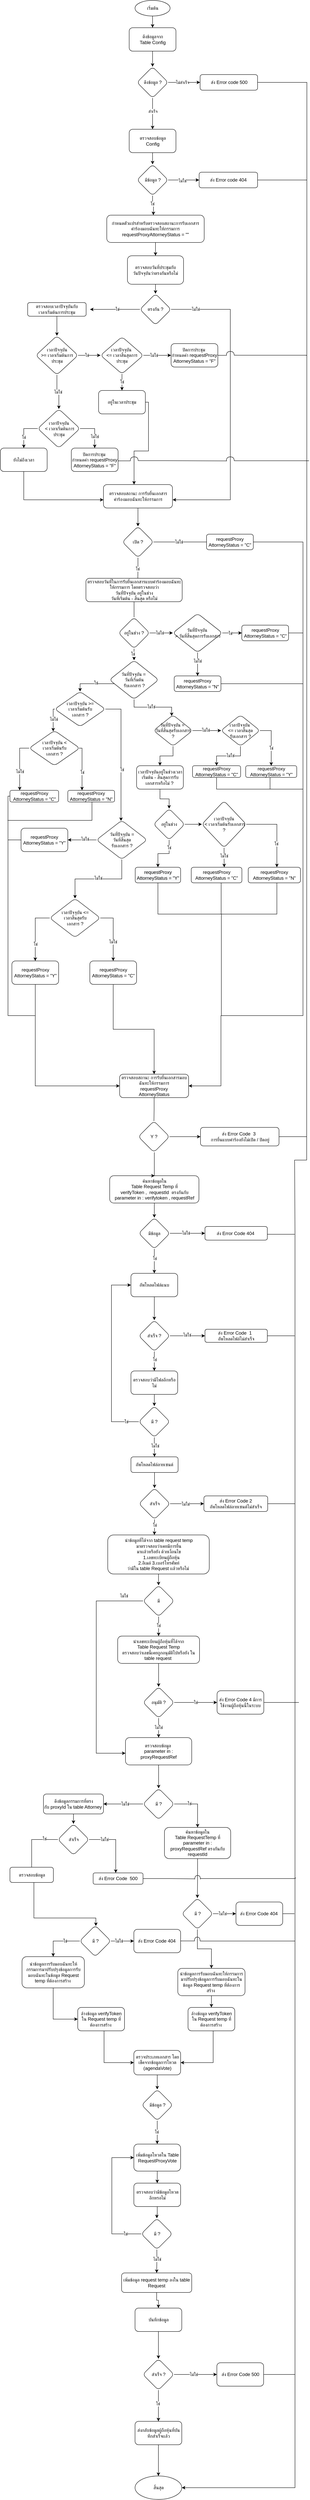 <mxfile version="20.3.7" type="github" pages="2">
  <diagram id="W21dhTbmkytk5lZT4MXD" name="หน้า-1">
    <mxGraphModel dx="337" dy="1841" grid="1" gridSize="10" guides="1" tooltips="1" connect="1" arrows="1" fold="1" page="1" pageScale="1" pageWidth="827" pageHeight="1169" math="0" shadow="0">
      <root>
        <mxCell id="0" />
        <mxCell id="1" parent="0" />
        <mxCell id="NjEQZNnnTkiGfQqc1ZRg-701" value="" style="group" vertex="1" connectable="0" parent="1">
          <mxGeometry x="845" y="-1150" width="792" height="6400" as="geometry" />
        </mxCell>
        <mxCell id="NjEQZNnnTkiGfQqc1ZRg-84" style="edgeStyle=orthogonalEdgeStyle;rounded=0;orthogonalLoop=1;jettySize=auto;html=1;entryX=1;entryY=0.5;entryDx=0;entryDy=0;" edge="1" parent="NjEQZNnnTkiGfQqc1ZRg-701" target="NjEQZNnnTkiGfQqc1ZRg-83">
          <mxGeometry relative="1" as="geometry">
            <mxPoint x="467" y="5729" as="targetPoint" />
            <mxPoint x="756" y="3160" as="sourcePoint" />
            <Array as="points">
              <mxPoint x="756" y="6370" />
            </Array>
          </mxGeometry>
        </mxCell>
        <mxCell id="NjEQZNnnTkiGfQqc1ZRg-228" value="" style="endArrow=none;html=1;rounded=0;" edge="1" parent="NjEQZNnnTkiGfQqc1ZRg-701">
          <mxGeometry width="50" height="50" relative="1" as="geometry">
            <mxPoint x="756" y="3160" as="sourcePoint" />
            <mxPoint x="786" y="2970" as="targetPoint" />
            <Array as="points">
              <mxPoint x="755" y="2970" />
            </Array>
          </mxGeometry>
        </mxCell>
        <mxCell id="NjEQZNnnTkiGfQqc1ZRg-232" style="edgeStyle=orthogonalEdgeStyle;rounded=0;orthogonalLoop=1;jettySize=auto;html=1;endArrow=none;endFill=0;" edge="1" parent="NjEQZNnnTkiGfQqc1ZRg-701" source="NjEQZNnnTkiGfQqc1ZRg-233">
          <mxGeometry relative="1" as="geometry">
            <mxPoint x="786" y="2910" as="targetPoint" />
          </mxGeometry>
        </mxCell>
        <mxCell id="NjEQZNnnTkiGfQqc1ZRg-25" value="นำข้อมูลที่ได้จาก table request temp&lt;br&gt;มาตรวจสอบว่าเคยมีการยื่น&lt;br&gt;มาเเล้วหรือยัง ด้วยเงื่อนไข&lt;br&gt;&amp;nbsp; &amp;nbsp; &amp;nbsp;1.เลขทะเบียนผู้ถือหุ้น&amp;nbsp;&lt;span style=&quot;&quot;&gt;	&lt;/span&gt;&lt;br&gt;2.อีเมล์ 3.เบอร์โทรศัพท์&lt;br&gt;ว่ามีใน table Request เเล้วหรือไม่&amp;nbsp;" style="whiteSpace=wrap;html=1;rounded=1;" vertex="1" parent="NjEQZNnnTkiGfQqc1ZRg-701">
          <mxGeometry x="275.5" y="3930" width="260.5" height="100" as="geometry" />
        </mxCell>
        <mxCell id="NjEQZNnnTkiGfQqc1ZRg-27" value="มี" style="rhombus;whiteSpace=wrap;html=1;rounded=1;" vertex="1" parent="NjEQZNnnTkiGfQqc1ZRg-701">
          <mxGeometry x="366" y="4059" width="80" height="80" as="geometry" />
        </mxCell>
        <mxCell id="NjEQZNnnTkiGfQqc1ZRg-28" value="" style="edgeStyle=orthogonalEdgeStyle;rounded=0;orthogonalLoop=1;jettySize=auto;html=1;" edge="1" parent="NjEQZNnnTkiGfQqc1ZRg-701" source="NjEQZNnnTkiGfQqc1ZRg-25" target="NjEQZNnnTkiGfQqc1ZRg-27">
          <mxGeometry relative="1" as="geometry" />
        </mxCell>
        <mxCell id="NjEQZNnnTkiGfQqc1ZRg-29" value="นำเลขทะเบียนผู้ถือหุ้นที่ได้จาก&lt;br&gt;Table Request Temp&lt;br&gt;ตรวจสอบว่าเลขนี้เคยถูกอนุมัติไปหรือยัง ใน table request&amp;nbsp;" style="whiteSpace=wrap;html=1;rounded=1;" vertex="1" parent="NjEQZNnnTkiGfQqc1ZRg-701">
          <mxGeometry x="301" y="4189" width="210" height="70" as="geometry" />
        </mxCell>
        <mxCell id="NjEQZNnnTkiGfQqc1ZRg-30" value="" style="edgeStyle=orthogonalEdgeStyle;rounded=0;orthogonalLoop=1;jettySize=auto;html=1;" edge="1" parent="NjEQZNnnTkiGfQqc1ZRg-701" source="NjEQZNnnTkiGfQqc1ZRg-27" target="NjEQZNnnTkiGfQqc1ZRg-29">
          <mxGeometry relative="1" as="geometry" />
        </mxCell>
        <mxCell id="NjEQZNnnTkiGfQqc1ZRg-31" value="ใช่" style="edgeLabel;html=1;align=center;verticalAlign=middle;resizable=0;points=[];" vertex="1" connectable="0" parent="NjEQZNnnTkiGfQqc1ZRg-30">
          <mxGeometry x="-0.092" relative="1" as="geometry">
            <mxPoint as="offset" />
          </mxGeometry>
        </mxCell>
        <mxCell id="NjEQZNnnTkiGfQqc1ZRg-32" value="อนุมัติ ?" style="rhombus;whiteSpace=wrap;html=1;rounded=1;" vertex="1" parent="NjEQZNnnTkiGfQqc1ZRg-701">
          <mxGeometry x="366" y="4319" width="80" height="80" as="geometry" />
        </mxCell>
        <mxCell id="NjEQZNnnTkiGfQqc1ZRg-33" value="" style="edgeStyle=orthogonalEdgeStyle;rounded=0;orthogonalLoop=1;jettySize=auto;html=1;" edge="1" parent="NjEQZNnnTkiGfQqc1ZRg-701" source="NjEQZNnnTkiGfQqc1ZRg-29" target="NjEQZNnnTkiGfQqc1ZRg-32">
          <mxGeometry relative="1" as="geometry" />
        </mxCell>
        <mxCell id="NjEQZNnnTkiGfQqc1ZRg-34" style="edgeStyle=orthogonalEdgeStyle;rounded=0;orthogonalLoop=1;jettySize=auto;html=1;endArrow=none;endFill=0;" edge="1" parent="NjEQZNnnTkiGfQqc1ZRg-701" source="NjEQZNnnTkiGfQqc1ZRg-35">
          <mxGeometry relative="1" as="geometry">
            <mxPoint x="766" y="4359" as="targetPoint" />
          </mxGeometry>
        </mxCell>
        <mxCell id="NjEQZNnnTkiGfQqc1ZRg-35" value="ส่ง Error Code 4 มีการใช้งานผู้ถือหุ้นนี้ในระบบ" style="whiteSpace=wrap;html=1;rounded=1;" vertex="1" parent="NjEQZNnnTkiGfQqc1ZRg-701">
          <mxGeometry x="556" y="4329" width="120" height="60" as="geometry" />
        </mxCell>
        <mxCell id="NjEQZNnnTkiGfQqc1ZRg-36" value="ใช่" style="edgeStyle=orthogonalEdgeStyle;rounded=0;orthogonalLoop=1;jettySize=auto;html=1;" edge="1" parent="NjEQZNnnTkiGfQqc1ZRg-701" source="NjEQZNnnTkiGfQqc1ZRg-32" target="NjEQZNnnTkiGfQqc1ZRg-35">
          <mxGeometry relative="1" as="geometry" />
        </mxCell>
        <mxCell id="NjEQZNnnTkiGfQqc1ZRg-37" value="ตรวจสอบข้อมูล&amp;nbsp;&lt;br&gt;parameter in : proxyRequestRef" style="whiteSpace=wrap;html=1;rounded=1;" vertex="1" parent="NjEQZNnnTkiGfQqc1ZRg-701">
          <mxGeometry x="321" y="4449" width="170" height="70" as="geometry" />
        </mxCell>
        <mxCell id="NjEQZNnnTkiGfQqc1ZRg-38" value="" style="edgeStyle=orthogonalEdgeStyle;rounded=0;orthogonalLoop=1;jettySize=auto;html=1;" edge="1" parent="NjEQZNnnTkiGfQqc1ZRg-701" source="NjEQZNnnTkiGfQqc1ZRg-27" target="NjEQZNnnTkiGfQqc1ZRg-37">
          <mxGeometry relative="1" as="geometry">
            <Array as="points">
              <mxPoint x="246" y="4099" />
              <mxPoint x="246" y="4489" />
            </Array>
          </mxGeometry>
        </mxCell>
        <mxCell id="NjEQZNnnTkiGfQqc1ZRg-39" value="ไม่ใช่" style="edgeLabel;html=1;align=center;verticalAlign=middle;resizable=0;points=[];" vertex="1" connectable="0" parent="NjEQZNnnTkiGfQqc1ZRg-38">
          <mxGeometry x="-0.025" y="-2" relative="1" as="geometry">
            <mxPoint x="73" y="-178" as="offset" />
          </mxGeometry>
        </mxCell>
        <mxCell id="NjEQZNnnTkiGfQqc1ZRg-40" value="" style="edgeStyle=orthogonalEdgeStyle;rounded=0;orthogonalLoop=1;jettySize=auto;html=1;" edge="1" parent="NjEQZNnnTkiGfQqc1ZRg-701" source="NjEQZNnnTkiGfQqc1ZRg-32" target="NjEQZNnnTkiGfQqc1ZRg-37">
          <mxGeometry relative="1" as="geometry" />
        </mxCell>
        <mxCell id="NjEQZNnnTkiGfQqc1ZRg-41" value="ไม่ใช่" style="edgeLabel;html=1;align=center;verticalAlign=middle;resizable=0;points=[];" vertex="1" connectable="0" parent="NjEQZNnnTkiGfQqc1ZRg-40">
          <mxGeometry x="-0.01" relative="1" as="geometry">
            <mxPoint y="-1" as="offset" />
          </mxGeometry>
        </mxCell>
        <mxCell id="NjEQZNnnTkiGfQqc1ZRg-42" value="มี ?" style="rhombus;whiteSpace=wrap;html=1;rounded=1;" vertex="1" parent="NjEQZNnnTkiGfQqc1ZRg-701">
          <mxGeometry x="366" y="4579" width="80" height="80" as="geometry" />
        </mxCell>
        <mxCell id="NjEQZNnnTkiGfQqc1ZRg-43" value="" style="edgeStyle=orthogonalEdgeStyle;rounded=0;orthogonalLoop=1;jettySize=auto;html=1;" edge="1" parent="NjEQZNnnTkiGfQqc1ZRg-701" source="NjEQZNnnTkiGfQqc1ZRg-37" target="NjEQZNnnTkiGfQqc1ZRg-42">
          <mxGeometry relative="1" as="geometry" />
        </mxCell>
        <mxCell id="NjEQZNnnTkiGfQqc1ZRg-44" value="ดึงข้อมูลกรรมการที่ตรงกับ&amp;nbsp;&lt;span style=&quot;text-align: left;&quot;&gt;proxyId ใน table Attorney&amp;nbsp;&lt;/span&gt;" style="whiteSpace=wrap;html=1;rounded=1;" vertex="1" parent="NjEQZNnnTkiGfQqc1ZRg-701">
          <mxGeometry x="110.5" y="4593.5" width="154" height="51" as="geometry" />
        </mxCell>
        <mxCell id="NjEQZNnnTkiGfQqc1ZRg-45" value="" style="edgeStyle=orthogonalEdgeStyle;rounded=0;orthogonalLoop=1;jettySize=auto;html=1;" edge="1" parent="NjEQZNnnTkiGfQqc1ZRg-701" source="NjEQZNnnTkiGfQqc1ZRg-42" target="NjEQZNnnTkiGfQqc1ZRg-44">
          <mxGeometry relative="1" as="geometry" />
        </mxCell>
        <mxCell id="NjEQZNnnTkiGfQqc1ZRg-46" value="ไม่ใช่" style="edgeLabel;html=1;align=center;verticalAlign=middle;resizable=0;points=[];" vertex="1" connectable="0" parent="NjEQZNnnTkiGfQqc1ZRg-45">
          <mxGeometry x="-0.122" y="1" relative="1" as="geometry">
            <mxPoint x="-2" y="-1" as="offset" />
          </mxGeometry>
        </mxCell>
        <mxCell id="NjEQZNnnTkiGfQqc1ZRg-52" value="ค้นหาข้อมูลใน &lt;br&gt;Table RequestTemp ที่ &lt;br&gt;parameter in : proxyRequestRef ตรงกันกับ requestId" style="whiteSpace=wrap;html=1;rounded=1;" vertex="1" parent="NjEQZNnnTkiGfQqc1ZRg-701">
          <mxGeometry x="421" y="4679" width="170" height="80" as="geometry" />
        </mxCell>
        <mxCell id="NjEQZNnnTkiGfQqc1ZRg-53" value="" style="edgeStyle=orthogonalEdgeStyle;rounded=0;orthogonalLoop=1;jettySize=auto;html=1;" edge="1" parent="NjEQZNnnTkiGfQqc1ZRg-701" source="NjEQZNnnTkiGfQqc1ZRg-42" target="NjEQZNnnTkiGfQqc1ZRg-52">
          <mxGeometry relative="1" as="geometry">
            <Array as="points">
              <mxPoint x="506" y="4619" />
            </Array>
          </mxGeometry>
        </mxCell>
        <mxCell id="NjEQZNnnTkiGfQqc1ZRg-54" value="ใช่" style="edgeLabel;html=1;align=center;verticalAlign=middle;resizable=0;points=[];" vertex="1" connectable="0" parent="NjEQZNnnTkiGfQqc1ZRg-53">
          <mxGeometry x="-0.356" y="-4" relative="1" as="geometry">
            <mxPoint y="-5" as="offset" />
          </mxGeometry>
        </mxCell>
        <mxCell id="NjEQZNnnTkiGfQqc1ZRg-56" value="" style="edgeStyle=orthogonalEdgeStyle;rounded=0;orthogonalLoop=1;jettySize=auto;html=1;" edge="1" parent="NjEQZNnnTkiGfQqc1ZRg-701" source="NjEQZNnnTkiGfQqc1ZRg-52" target="NjEQZNnnTkiGfQqc1ZRg-55">
          <mxGeometry relative="1" as="geometry" />
        </mxCell>
        <mxCell id="NjEQZNnnTkiGfQqc1ZRg-243" style="edgeStyle=orthogonalEdgeStyle;rounded=0;orthogonalLoop=1;jettySize=auto;html=1;" edge="1" parent="NjEQZNnnTkiGfQqc1ZRg-701" source="NjEQZNnnTkiGfQqc1ZRg-238" target="NjEQZNnnTkiGfQqc1ZRg-25">
          <mxGeometry relative="1" as="geometry">
            <Array as="points">
              <mxPoint x="395" y="3920" />
              <mxPoint x="395" y="3920" />
            </Array>
          </mxGeometry>
        </mxCell>
        <mxCell id="NjEQZNnnTkiGfQqc1ZRg-704" value="ใช่" style="edgeLabel;html=1;align=center;verticalAlign=middle;resizable=0;points=[];" vertex="1" connectable="0" parent="NjEQZNnnTkiGfQqc1ZRg-243">
          <mxGeometry x="-0.264" relative="1" as="geometry">
            <mxPoint as="offset" />
          </mxGeometry>
        </mxCell>
        <mxCell id="NjEQZNnnTkiGfQqc1ZRg-2" value="ค้นหาข้อมูลใน &lt;br&gt;Table Request Temp ที่ &lt;br&gt;verifyToken ,&amp;nbsp; requestId&amp;nbsp; ตรงกันกับ parameter in : verifytoken , requestRef" style="rounded=1;whiteSpace=wrap;html=1;" vertex="1" parent="NjEQZNnnTkiGfQqc1ZRg-701">
          <mxGeometry x="280.5" y="3010" width="229" height="70" as="geometry" />
        </mxCell>
        <mxCell id="NjEQZNnnTkiGfQqc1ZRg-3" value="มีข้อมูล" style="rhombus;whiteSpace=wrap;html=1;rounded=1;" vertex="1" parent="NjEQZNnnTkiGfQqc1ZRg-701">
          <mxGeometry x="355" y="3117.5" width="80" height="80" as="geometry" />
        </mxCell>
        <mxCell id="NjEQZNnnTkiGfQqc1ZRg-4" value="" style="edgeStyle=orthogonalEdgeStyle;rounded=0;orthogonalLoop=1;jettySize=auto;html=1;" edge="1" parent="NjEQZNnnTkiGfQqc1ZRg-701" source="NjEQZNnnTkiGfQqc1ZRg-2" target="NjEQZNnnTkiGfQqc1ZRg-3">
          <mxGeometry relative="1" as="geometry">
            <mxPoint x="395.0" y="3077.5" as="sourcePoint" />
          </mxGeometry>
        </mxCell>
        <mxCell id="NjEQZNnnTkiGfQqc1ZRg-5" style="edgeStyle=orthogonalEdgeStyle;rounded=0;orthogonalLoop=1;jettySize=auto;html=1;endArrow=none;endFill=0;" edge="1" parent="NjEQZNnnTkiGfQqc1ZRg-701">
          <mxGeometry relative="1" as="geometry">
            <mxPoint x="755" y="3160" as="targetPoint" />
            <mxPoint x="685" y="3160" as="sourcePoint" />
            <Array as="points">
              <mxPoint x="755" y="3160" />
            </Array>
          </mxGeometry>
        </mxCell>
        <mxCell id="NjEQZNnnTkiGfQqc1ZRg-6" value="ส่ง Error Code 404&amp;nbsp;" style="whiteSpace=wrap;html=1;rounded=1;" vertex="1" parent="NjEQZNnnTkiGfQqc1ZRg-701">
          <mxGeometry x="525" y="3140" width="160" height="35" as="geometry" />
        </mxCell>
        <mxCell id="NjEQZNnnTkiGfQqc1ZRg-7" value="" style="edgeStyle=orthogonalEdgeStyle;rounded=0;orthogonalLoop=1;jettySize=auto;html=1;" edge="1" parent="NjEQZNnnTkiGfQqc1ZRg-701" source="NjEQZNnnTkiGfQqc1ZRg-3" target="NjEQZNnnTkiGfQqc1ZRg-6">
          <mxGeometry relative="1" as="geometry" />
        </mxCell>
        <mxCell id="NjEQZNnnTkiGfQqc1ZRg-8" value="ไม่ใช่" style="edgeLabel;html=1;align=center;verticalAlign=middle;resizable=0;points=[];" vertex="1" connectable="0" parent="NjEQZNnnTkiGfQqc1ZRg-7">
          <mxGeometry x="-0.099" y="1" relative="1" as="geometry">
            <mxPoint as="offset" />
          </mxGeometry>
        </mxCell>
        <mxCell id="NjEQZNnnTkiGfQqc1ZRg-9" value="อัพโหลดไฟล์แนบ" style="whiteSpace=wrap;html=1;rounded=1;" vertex="1" parent="NjEQZNnnTkiGfQqc1ZRg-701">
          <mxGeometry x="335" y="3260" width="120" height="60" as="geometry" />
        </mxCell>
        <mxCell id="NjEQZNnnTkiGfQqc1ZRg-10" value="" style="edgeStyle=orthogonalEdgeStyle;rounded=0;orthogonalLoop=1;jettySize=auto;html=1;" edge="1" parent="NjEQZNnnTkiGfQqc1ZRg-701" source="NjEQZNnnTkiGfQqc1ZRg-3" target="NjEQZNnnTkiGfQqc1ZRg-9">
          <mxGeometry relative="1" as="geometry" />
        </mxCell>
        <mxCell id="NjEQZNnnTkiGfQqc1ZRg-11" value="ใช่" style="edgeLabel;html=1;align=center;verticalAlign=middle;resizable=0;points=[];" vertex="1" connectable="0" parent="NjEQZNnnTkiGfQqc1ZRg-10">
          <mxGeometry x="-0.232" y="1" relative="1" as="geometry">
            <mxPoint as="offset" />
          </mxGeometry>
        </mxCell>
        <mxCell id="NjEQZNnnTkiGfQqc1ZRg-12" value="สำเร็จ ?" style="rhombus;whiteSpace=wrap;html=1;rounded=1;" vertex="1" parent="NjEQZNnnTkiGfQqc1ZRg-701">
          <mxGeometry x="355" y="3380" width="80" height="80" as="geometry" />
        </mxCell>
        <mxCell id="NjEQZNnnTkiGfQqc1ZRg-13" value="" style="edgeStyle=orthogonalEdgeStyle;rounded=0;orthogonalLoop=1;jettySize=auto;html=1;" edge="1" parent="NjEQZNnnTkiGfQqc1ZRg-701" source="NjEQZNnnTkiGfQqc1ZRg-9" target="NjEQZNnnTkiGfQqc1ZRg-12">
          <mxGeometry relative="1" as="geometry" />
        </mxCell>
        <mxCell id="NjEQZNnnTkiGfQqc1ZRg-14" style="edgeStyle=orthogonalEdgeStyle;rounded=0;orthogonalLoop=1;jettySize=auto;html=1;entryX=0;entryY=0.5;entryDx=0;entryDy=0;exitX=0;exitY=0.5;exitDx=0;exitDy=0;" edge="1" parent="NjEQZNnnTkiGfQqc1ZRg-701" source="NjEQZNnnTkiGfQqc1ZRg-23" target="NjEQZNnnTkiGfQqc1ZRg-9">
          <mxGeometry relative="1" as="geometry">
            <Array as="points">
              <mxPoint x="285" y="3640" />
              <mxPoint x="285" y="3290" />
            </Array>
          </mxGeometry>
        </mxCell>
        <mxCell id="NjEQZNnnTkiGfQqc1ZRg-15" value="ใช่" style="edgeLabel;html=1;align=center;verticalAlign=middle;resizable=0;points=[];" vertex="1" connectable="0" parent="NjEQZNnnTkiGfQqc1ZRg-14">
          <mxGeometry x="-0.805" relative="1" as="geometry">
            <mxPoint x="14" as="offset" />
          </mxGeometry>
        </mxCell>
        <mxCell id="NjEQZNnnTkiGfQqc1ZRg-16" value="ตรวจสอบว่ามีไฟลอีกหรือไม่" style="whiteSpace=wrap;html=1;rounded=1;" vertex="1" parent="NjEQZNnnTkiGfQqc1ZRg-701">
          <mxGeometry x="335" y="3510" width="120" height="60" as="geometry" />
        </mxCell>
        <mxCell id="NjEQZNnnTkiGfQqc1ZRg-17" value="" style="edgeStyle=orthogonalEdgeStyle;rounded=0;orthogonalLoop=1;jettySize=auto;html=1;" edge="1" parent="NjEQZNnnTkiGfQqc1ZRg-701" source="NjEQZNnnTkiGfQqc1ZRg-12" target="NjEQZNnnTkiGfQqc1ZRg-16">
          <mxGeometry relative="1" as="geometry" />
        </mxCell>
        <mxCell id="NjEQZNnnTkiGfQqc1ZRg-18" value="ใช่" style="edgeLabel;html=1;align=center;verticalAlign=middle;resizable=0;points=[];" vertex="1" connectable="0" parent="NjEQZNnnTkiGfQqc1ZRg-17">
          <mxGeometry x="-0.153" y="1" relative="1" as="geometry">
            <mxPoint as="offset" />
          </mxGeometry>
        </mxCell>
        <mxCell id="NjEQZNnnTkiGfQqc1ZRg-19" style="edgeStyle=orthogonalEdgeStyle;rounded=0;orthogonalLoop=1;jettySize=auto;html=1;endArrow=none;endFill=0;" edge="1" parent="NjEQZNnnTkiGfQqc1ZRg-701" source="NjEQZNnnTkiGfQqc1ZRg-20">
          <mxGeometry relative="1" as="geometry">
            <mxPoint x="755" y="3420" as="targetPoint" />
          </mxGeometry>
        </mxCell>
        <mxCell id="NjEQZNnnTkiGfQqc1ZRg-20" value="ส่ง Error Code&amp;nbsp;&lt;span style=&quot;white-space: pre;&quot;&gt;	&lt;/span&gt;1&amp;nbsp;&amp;nbsp;&lt;br&gt;อัพโหลดไฟล์ไม่สำเร็จ" style="whiteSpace=wrap;html=1;rounded=1;" vertex="1" parent="NjEQZNnnTkiGfQqc1ZRg-701">
          <mxGeometry x="525" y="3403.25" width="160" height="33.5" as="geometry" />
        </mxCell>
        <mxCell id="NjEQZNnnTkiGfQqc1ZRg-21" value="" style="edgeStyle=orthogonalEdgeStyle;rounded=0;orthogonalLoop=1;jettySize=auto;html=1;" edge="1" parent="NjEQZNnnTkiGfQqc1ZRg-701" source="NjEQZNnnTkiGfQqc1ZRg-12" target="NjEQZNnnTkiGfQqc1ZRg-20">
          <mxGeometry relative="1" as="geometry" />
        </mxCell>
        <mxCell id="NjEQZNnnTkiGfQqc1ZRg-22" value="ไม่ใช่" style="edgeLabel;html=1;align=center;verticalAlign=middle;resizable=0;points=[];" vertex="1" connectable="0" parent="NjEQZNnnTkiGfQqc1ZRg-21">
          <mxGeometry x="-0.021" y="2" relative="1" as="geometry">
            <mxPoint as="offset" />
          </mxGeometry>
        </mxCell>
        <mxCell id="NjEQZNnnTkiGfQqc1ZRg-23" value="มี ?" style="rhombus;whiteSpace=wrap;html=1;rounded=1;" vertex="1" parent="NjEQZNnnTkiGfQqc1ZRg-701">
          <mxGeometry x="355" y="3600" width="80" height="80" as="geometry" />
        </mxCell>
        <mxCell id="NjEQZNnnTkiGfQqc1ZRg-24" value="" style="edgeStyle=orthogonalEdgeStyle;rounded=0;orthogonalLoop=1;jettySize=auto;html=1;" edge="1" parent="NjEQZNnnTkiGfQqc1ZRg-701" source="NjEQZNnnTkiGfQqc1ZRg-16" target="NjEQZNnnTkiGfQqc1ZRg-23">
          <mxGeometry relative="1" as="geometry" />
        </mxCell>
        <mxCell id="NjEQZNnnTkiGfQqc1ZRg-197" value="ตรวจสอบสถานะ การรับยื่นเอกสารมอบฉันทะให้กรรมการ&lt;br&gt;requestProxy&lt;br&gt;AttorneyStatus" style="rounded=1;whiteSpace=wrap;html=1;" vertex="1" parent="NjEQZNnnTkiGfQqc1ZRg-701">
          <mxGeometry x="306" y="2750" width="177" height="60" as="geometry" />
        </mxCell>
        <mxCell id="NjEQZNnnTkiGfQqc1ZRg-229" value="" style="edgeStyle=orthogonalEdgeStyle;rounded=0;orthogonalLoop=1;jettySize=auto;html=1;endArrow=classic;endFill=1;" edge="1" parent="NjEQZNnnTkiGfQqc1ZRg-701">
          <mxGeometry relative="1" as="geometry">
            <mxPoint x="395" y="2950.0" as="sourcePoint" />
            <mxPoint x="396.018" y="3010.0" as="targetPoint" />
            <Array as="points">
              <mxPoint x="395" y="3010" />
            </Array>
          </mxGeometry>
        </mxCell>
        <mxCell id="NjEQZNnnTkiGfQqc1ZRg-230" value="Y ?" style="rhombus;whiteSpace=wrap;html=1;rounded=1;" vertex="1" parent="NjEQZNnnTkiGfQqc1ZRg-701">
          <mxGeometry x="354" y="2870" width="80" height="80" as="geometry" />
        </mxCell>
        <mxCell id="NjEQZNnnTkiGfQqc1ZRg-231" value="" style="edgeStyle=orthogonalEdgeStyle;rounded=0;orthogonalLoop=1;jettySize=auto;html=1;endArrow=none;endFill=0;" edge="1" parent="NjEQZNnnTkiGfQqc1ZRg-701" source="NjEQZNnnTkiGfQqc1ZRg-197" target="NjEQZNnnTkiGfQqc1ZRg-230">
          <mxGeometry relative="1" as="geometry" />
        </mxCell>
        <mxCell id="NjEQZNnnTkiGfQqc1ZRg-233" value="ส่ง Error Code&amp;nbsp;&lt;span style=&quot;&quot;&gt;&amp;nbsp;3&lt;/span&gt;&amp;nbsp;&amp;nbsp;&lt;br&gt;การยื่นแบบคำร้องยังไม่เปิด / ปิดอยู่" style="whiteSpace=wrap;html=1;rounded=1;" vertex="1" parent="NjEQZNnnTkiGfQqc1ZRg-701">
          <mxGeometry x="513.5" y="2886.25" width="201.5" height="47.5" as="geometry" />
        </mxCell>
        <mxCell id="NjEQZNnnTkiGfQqc1ZRg-234" style="edgeStyle=orthogonalEdgeStyle;rounded=0;orthogonalLoop=1;jettySize=auto;html=1;entryX=0;entryY=0.5;entryDx=0;entryDy=0;endArrow=classic;endFill=1;" edge="1" parent="NjEQZNnnTkiGfQqc1ZRg-701" source="NjEQZNnnTkiGfQqc1ZRg-230" target="NjEQZNnnTkiGfQqc1ZRg-233">
          <mxGeometry relative="1" as="geometry" />
        </mxCell>
        <mxCell id="NjEQZNnnTkiGfQqc1ZRg-236" value="อัพโหลดไฟล์ลายเซนต์" style="rounded=1;whiteSpace=wrap;html=1;" vertex="1" parent="NjEQZNnnTkiGfQqc1ZRg-701">
          <mxGeometry x="335" y="3730" width="121" height="40" as="geometry" />
        </mxCell>
        <mxCell id="NjEQZNnnTkiGfQqc1ZRg-237" value="" style="edgeStyle=orthogonalEdgeStyle;rounded=0;orthogonalLoop=1;jettySize=auto;html=1;" edge="1" parent="NjEQZNnnTkiGfQqc1ZRg-701" source="NjEQZNnnTkiGfQqc1ZRg-23" target="NjEQZNnnTkiGfQqc1ZRg-236">
          <mxGeometry relative="1" as="geometry" />
        </mxCell>
        <mxCell id="NjEQZNnnTkiGfQqc1ZRg-702" value="ไม่ใช่" style="edgeLabel;html=1;align=center;verticalAlign=middle;resizable=0;points=[];" vertex="1" connectable="0" parent="NjEQZNnnTkiGfQqc1ZRg-237">
          <mxGeometry x="-0.149" y="2" relative="1" as="geometry">
            <mxPoint as="offset" />
          </mxGeometry>
        </mxCell>
        <mxCell id="NjEQZNnnTkiGfQqc1ZRg-238" value="สำเร็จ" style="rhombus;whiteSpace=wrap;html=1;rounded=1;" vertex="1" parent="NjEQZNnnTkiGfQqc1ZRg-701">
          <mxGeometry x="355.5" y="3810" width="80" height="80" as="geometry" />
        </mxCell>
        <mxCell id="NjEQZNnnTkiGfQqc1ZRg-239" value="" style="edgeStyle=orthogonalEdgeStyle;rounded=0;orthogonalLoop=1;jettySize=auto;html=1;" edge="1" parent="NjEQZNnnTkiGfQqc1ZRg-701" source="NjEQZNnnTkiGfQqc1ZRg-236" target="NjEQZNnnTkiGfQqc1ZRg-238">
          <mxGeometry relative="1" as="geometry" />
        </mxCell>
        <mxCell id="NjEQZNnnTkiGfQqc1ZRg-244" style="edgeStyle=orthogonalEdgeStyle;rounded=0;orthogonalLoop=1;jettySize=auto;html=1;endArrow=none;endFill=0;" edge="1" parent="NjEQZNnnTkiGfQqc1ZRg-701" source="NjEQZNnnTkiGfQqc1ZRg-241">
          <mxGeometry relative="1" as="geometry">
            <mxPoint x="756" y="3850" as="targetPoint" />
          </mxGeometry>
        </mxCell>
        <mxCell id="NjEQZNnnTkiGfQqc1ZRg-241" value="ส่ง Error Code 2&lt;br&gt;อัพโหลดไฟล์ลายเซนต์ไม่สำเร็จ" style="whiteSpace=wrap;html=1;rounded=1;" vertex="1" parent="NjEQZNnnTkiGfQqc1ZRg-701">
          <mxGeometry x="522.25" y="3830" width="163.75" height="40" as="geometry" />
        </mxCell>
        <mxCell id="NjEQZNnnTkiGfQqc1ZRg-242" value="" style="edgeStyle=orthogonalEdgeStyle;rounded=0;orthogonalLoop=1;jettySize=auto;html=1;" edge="1" parent="NjEQZNnnTkiGfQqc1ZRg-701" source="NjEQZNnnTkiGfQqc1ZRg-238" target="NjEQZNnnTkiGfQqc1ZRg-241">
          <mxGeometry relative="1" as="geometry" />
        </mxCell>
        <mxCell id="NjEQZNnnTkiGfQqc1ZRg-703" value="ไม่ใช่" style="edgeLabel;html=1;align=center;verticalAlign=middle;resizable=0;points=[];" vertex="1" connectable="0" parent="NjEQZNnnTkiGfQqc1ZRg-242">
          <mxGeometry x="-0.095" y="-1" relative="1" as="geometry">
            <mxPoint as="offset" />
          </mxGeometry>
        </mxCell>
        <mxCell id="NjEQZNnnTkiGfQqc1ZRg-489" value="" style="edgeStyle=orthogonalEdgeStyle;rounded=0;orthogonalLoop=1;jettySize=auto;html=1;" edge="1" parent="NjEQZNnnTkiGfQqc1ZRg-701" source="NjEQZNnnTkiGfQqc1ZRg-491">
          <mxGeometry relative="1" as="geometry">
            <mxPoint x="230" y="791.34" as="targetPoint" />
          </mxGeometry>
        </mxCell>
        <mxCell id="NjEQZNnnTkiGfQqc1ZRg-490" value="ใช่" style="edgeLabel;html=1;align=center;verticalAlign=middle;resizable=0;points=[];" vertex="1" connectable="0" parent="NjEQZNnnTkiGfQqc1ZRg-489">
          <mxGeometry x="-0.089" y="-1" relative="1" as="geometry">
            <mxPoint as="offset" />
          </mxGeometry>
        </mxCell>
        <mxCell id="NjEQZNnnTkiGfQqc1ZRg-491" value="ตรงกัน ?" style="rhombus;whiteSpace=wrap;html=1;rounded=1;" vertex="1" parent="NjEQZNnnTkiGfQqc1ZRg-701">
          <mxGeometry x="358" y="751.34" width="80" height="80" as="geometry" />
        </mxCell>
        <mxCell id="NjEQZNnnTkiGfQqc1ZRg-492" value="ตรวจสอบเวลาปัจจุบันกับ&lt;br&gt;เวลาเริ่มต้นการประชุม" style="rounded=1;whiteSpace=wrap;html=1;" vertex="1" parent="NjEQZNnnTkiGfQqc1ZRg-701">
          <mxGeometry x="70" y="773.84" width="150" height="35" as="geometry" />
        </mxCell>
        <mxCell id="NjEQZNnnTkiGfQqc1ZRg-493" value="" style="edgeStyle=orthogonalEdgeStyle;rounded=0;orthogonalLoop=1;jettySize=auto;html=1;" edge="1" parent="NjEQZNnnTkiGfQqc1ZRg-701" source="NjEQZNnnTkiGfQqc1ZRg-492" target="NjEQZNnnTkiGfQqc1ZRg-494">
          <mxGeometry relative="1" as="geometry" />
        </mxCell>
        <mxCell id="NjEQZNnnTkiGfQqc1ZRg-494" value="เวลาปัจจุบัน &lt;br&gt;&amp;gt;= เวลาเริ่มต้นการประชุม" style="rhombus;whiteSpace=wrap;html=1;rounded=1;" vertex="1" parent="NjEQZNnnTkiGfQqc1ZRg-701">
          <mxGeometry x="90.75" y="859" width="108.5" height="100" as="geometry" />
        </mxCell>
        <mxCell id="NjEQZNnnTkiGfQqc1ZRg-495" value="เวลาปัจจุบัน &lt;br&gt;&amp;nbsp;&amp;lt; เวลาเริ่มต้นการประชุม" style="rhombus;whiteSpace=wrap;html=1;rounded=1;" vertex="1" parent="NjEQZNnnTkiGfQqc1ZRg-701">
          <mxGeometry x="95.75" y="1046.5" width="108.5" height="100" as="geometry" />
        </mxCell>
        <mxCell id="NjEQZNnnTkiGfQqc1ZRg-496" value="ไม่ใช่" style="edgeStyle=orthogonalEdgeStyle;rounded=0;orthogonalLoop=1;jettySize=auto;html=1;endArrow=classic;endFill=1;" edge="1" parent="NjEQZNnnTkiGfQqc1ZRg-701" source="NjEQZNnnTkiGfQqc1ZRg-494" target="NjEQZNnnTkiGfQqc1ZRg-495">
          <mxGeometry relative="1" as="geometry" />
        </mxCell>
        <mxCell id="NjEQZNnnTkiGfQqc1ZRg-498" value="ยังไม่ถึงเวลา" style="whiteSpace=wrap;html=1;rounded=1;" vertex="1" parent="NjEQZNnnTkiGfQqc1ZRg-701">
          <mxGeometry y="1146.5" width="120" height="60" as="geometry" />
        </mxCell>
        <mxCell id="NjEQZNnnTkiGfQqc1ZRg-499" value="" style="edgeStyle=orthogonalEdgeStyle;rounded=0;orthogonalLoop=1;jettySize=auto;html=1;endArrow=classic;endFill=1;" edge="1" parent="NjEQZNnnTkiGfQqc1ZRg-701" source="NjEQZNnnTkiGfQqc1ZRg-495" target="NjEQZNnnTkiGfQqc1ZRg-498">
          <mxGeometry relative="1" as="geometry">
            <Array as="points">
              <mxPoint x="60" y="1097" />
            </Array>
          </mxGeometry>
        </mxCell>
        <mxCell id="NjEQZNnnTkiGfQqc1ZRg-500" value="ใช่" style="edgeLabel;html=1;align=center;verticalAlign=middle;resizable=0;points=[];" vertex="1" connectable="0" parent="NjEQZNnnTkiGfQqc1ZRg-499">
          <mxGeometry x="-0.23" y="-1" relative="1" as="geometry">
            <mxPoint x="-3" y="23" as="offset" />
          </mxGeometry>
        </mxCell>
        <mxCell id="NjEQZNnnTkiGfQqc1ZRg-501" value="เวลาปัจจุบัน&amp;nbsp;&lt;br&gt;&amp;lt;= เวลาสิ้นสุดการประชุม" style="rhombus;whiteSpace=wrap;html=1;rounded=1;" vertex="1" parent="NjEQZNnnTkiGfQqc1ZRg-701">
          <mxGeometry x="257" y="861.5" width="110" height="95" as="geometry" />
        </mxCell>
        <mxCell id="NjEQZNnnTkiGfQqc1ZRg-502" value="" style="edgeStyle=orthogonalEdgeStyle;rounded=0;orthogonalLoop=1;jettySize=auto;html=1;endArrow=classic;endFill=1;entryX=0;entryY=0.5;entryDx=0;entryDy=0;" edge="1" parent="NjEQZNnnTkiGfQqc1ZRg-701" source="NjEQZNnnTkiGfQqc1ZRg-494" target="NjEQZNnnTkiGfQqc1ZRg-501">
          <mxGeometry relative="1" as="geometry">
            <mxPoint x="262" y="916.5" as="targetPoint" />
          </mxGeometry>
        </mxCell>
        <mxCell id="NjEQZNnnTkiGfQqc1ZRg-503" value="ใช่" style="edgeLabel;html=1;align=center;verticalAlign=middle;resizable=0;points=[];" vertex="1" connectable="0" parent="NjEQZNnnTkiGfQqc1ZRg-502">
          <mxGeometry x="-0.23" y="2" relative="1" as="geometry">
            <mxPoint y="2" as="offset" />
          </mxGeometry>
        </mxCell>
        <mxCell id="NjEQZNnnTkiGfQqc1ZRg-505" value="อยู่ในเวลาประชุม" style="whiteSpace=wrap;html=1;rounded=1;" vertex="1" parent="NjEQZNnnTkiGfQqc1ZRg-701">
          <mxGeometry x="252" y="999" width="120" height="60" as="geometry" />
        </mxCell>
        <mxCell id="NjEQZNnnTkiGfQqc1ZRg-506" value="" style="edgeStyle=orthogonalEdgeStyle;rounded=0;orthogonalLoop=1;jettySize=auto;html=1;endArrow=classic;endFill=1;" edge="1" parent="NjEQZNnnTkiGfQqc1ZRg-701" source="NjEQZNnnTkiGfQqc1ZRg-501" target="NjEQZNnnTkiGfQqc1ZRg-505">
          <mxGeometry relative="1" as="geometry" />
        </mxCell>
        <mxCell id="NjEQZNnnTkiGfQqc1ZRg-507" value="ใช่" style="edgeLabel;html=1;align=center;verticalAlign=middle;resizable=0;points=[];" vertex="1" connectable="0" parent="NjEQZNnnTkiGfQqc1ZRg-506">
          <mxGeometry x="-0.024" y="2" relative="1" as="geometry">
            <mxPoint x="-2" as="offset" />
          </mxGeometry>
        </mxCell>
        <mxCell id="NjEQZNnnTkiGfQqc1ZRg-508" value="ปิดการประชุม&amp;nbsp;&lt;br&gt;กำหนดค่า requestProxy&lt;br&gt;AttorneyStatus&amp;nbsp;= &quot;F&quot;" style="whiteSpace=wrap;html=1;rounded=1;" vertex="1" parent="NjEQZNnnTkiGfQqc1ZRg-701">
          <mxGeometry x="438" y="879" width="120" height="60" as="geometry" />
        </mxCell>
        <mxCell id="NjEQZNnnTkiGfQqc1ZRg-509" value="" style="edgeStyle=orthogonalEdgeStyle;rounded=0;orthogonalLoop=1;jettySize=auto;html=1;endArrow=classic;endFill=1;" edge="1" parent="NjEQZNnnTkiGfQqc1ZRg-701" source="NjEQZNnnTkiGfQqc1ZRg-501" target="NjEQZNnnTkiGfQqc1ZRg-508">
          <mxGeometry relative="1" as="geometry" />
        </mxCell>
        <mxCell id="NjEQZNnnTkiGfQqc1ZRg-510" value="ไม่ใช่" style="edgeLabel;html=1;align=center;verticalAlign=middle;resizable=0;points=[];" vertex="1" connectable="0" parent="NjEQZNnnTkiGfQqc1ZRg-509">
          <mxGeometry x="-0.301" y="2" relative="1" as="geometry">
            <mxPoint x="2" y="2" as="offset" />
          </mxGeometry>
        </mxCell>
        <mxCell id="NjEQZNnnTkiGfQqc1ZRg-511" value="ปิดการประชุม&amp;nbsp;&lt;br&gt;กำหนดค่า requestProxy&lt;br&gt;AttorneyStatus&amp;nbsp;= &quot;F&quot;" style="whiteSpace=wrap;html=1;rounded=1;" vertex="1" parent="NjEQZNnnTkiGfQqc1ZRg-701">
          <mxGeometry x="182" y="1146.5" width="120" height="60" as="geometry" />
        </mxCell>
        <mxCell id="NjEQZNnnTkiGfQqc1ZRg-512" value="" style="edgeStyle=orthogonalEdgeStyle;rounded=0;orthogonalLoop=1;jettySize=auto;html=1;endArrow=classic;endFill=1;entryX=0.5;entryY=0;entryDx=0;entryDy=0;" edge="1" parent="NjEQZNnnTkiGfQqc1ZRg-701" source="NjEQZNnnTkiGfQqc1ZRg-495" target="NjEQZNnnTkiGfQqc1ZRg-511">
          <mxGeometry relative="1" as="geometry">
            <Array as="points">
              <mxPoint x="242" y="1096.5" />
            </Array>
          </mxGeometry>
        </mxCell>
        <mxCell id="NjEQZNnnTkiGfQqc1ZRg-513" value="ไม่ใช่" style="edgeLabel;html=1;align=center;verticalAlign=middle;resizable=0;points=[];" vertex="1" connectable="0" parent="NjEQZNnnTkiGfQqc1ZRg-512">
          <mxGeometry x="-0.65" y="3" relative="1" as="geometry">
            <mxPoint x="22" y="23" as="offset" />
          </mxGeometry>
        </mxCell>
        <mxCell id="NjEQZNnnTkiGfQqc1ZRg-514" value="" style="shape=requiredInterface;html=1;verticalLabelPosition=bottom;sketch=0;direction=north;" vertex="1" parent="NjEQZNnnTkiGfQqc1ZRg-701">
          <mxGeometry x="333.5" y="1169" width="20" height="10" as="geometry" />
        </mxCell>
        <mxCell id="NjEQZNnnTkiGfQqc1ZRg-515" style="edgeStyle=orthogonalEdgeStyle;rounded=0;orthogonalLoop=1;jettySize=auto;html=1;endArrow=none;endFill=0;entryX=-0.021;entryY=0.02;entryDx=0;entryDy=0;entryPerimeter=0;" edge="1" parent="NjEQZNnnTkiGfQqc1ZRg-701" source="NjEQZNnnTkiGfQqc1ZRg-511" target="NjEQZNnnTkiGfQqc1ZRg-514">
          <mxGeometry relative="1" as="geometry">
            <mxPoint x="330" y="1179" as="targetPoint" />
            <Array as="points">
              <mxPoint x="310" y="1179" />
            </Array>
          </mxGeometry>
        </mxCell>
        <mxCell id="NjEQZNnnTkiGfQqc1ZRg-516" style="edgeStyle=orthogonalEdgeStyle;rounded=0;orthogonalLoop=1;jettySize=auto;html=1;endArrow=none;endFill=0;exitX=0.028;exitY=0.997;exitDx=0;exitDy=0;exitPerimeter=0;" edge="1" parent="NjEQZNnnTkiGfQqc1ZRg-701" source="NjEQZNnnTkiGfQqc1ZRg-517">
          <mxGeometry relative="1" as="geometry">
            <mxPoint x="786" y="910" as="targetPoint" />
            <Array as="points">
              <mxPoint x="782" y="909" />
              <mxPoint x="792" y="909" />
            </Array>
          </mxGeometry>
        </mxCell>
        <mxCell id="NjEQZNnnTkiGfQqc1ZRg-517" value="" style="shape=requiredInterface;html=1;verticalLabelPosition=bottom;sketch=0;direction=north;" vertex="1" parent="NjEQZNnnTkiGfQqc1ZRg-701">
          <mxGeometry x="580" y="899" width="20" height="10" as="geometry" />
        </mxCell>
        <mxCell id="NjEQZNnnTkiGfQqc1ZRg-518" value="" style="edgeStyle=orthogonalEdgeStyle;rounded=0;orthogonalLoop=1;jettySize=auto;html=1;startArrow=none;exitX=1;exitY=0.5;exitDx=0;exitDy=0;exitPerimeter=0;" edge="1" parent="NjEQZNnnTkiGfQqc1ZRg-701" source="NjEQZNnnTkiGfQqc1ZRg-517">
          <mxGeometry relative="1" as="geometry">
            <mxPoint x="442" y="1279" as="targetPoint" />
            <Array as="points">
              <mxPoint x="590" y="1279" />
            </Array>
          </mxGeometry>
        </mxCell>
        <mxCell id="NjEQZNnnTkiGfQqc1ZRg-519" value="" style="edgeStyle=orthogonalEdgeStyle;rounded=0;orthogonalLoop=1;jettySize=auto;html=1;endArrow=none;" edge="1" parent="NjEQZNnnTkiGfQqc1ZRg-701" source="NjEQZNnnTkiGfQqc1ZRg-491" target="NjEQZNnnTkiGfQqc1ZRg-517">
          <mxGeometry relative="1" as="geometry">
            <mxPoint x="437.971" y="791.311" as="sourcePoint" />
            <mxPoint x="467" y="1279" as="targetPoint" />
            <Array as="points" />
          </mxGeometry>
        </mxCell>
        <mxCell id="NjEQZNnnTkiGfQqc1ZRg-520" value="ไม่ใช่" style="edgeLabel;html=1;align=center;verticalAlign=middle;resizable=0;points=[];" vertex="1" connectable="0" parent="NjEQZNnnTkiGfQqc1ZRg-519">
          <mxGeometry x="-0.515" y="1" relative="1" as="geometry">
            <mxPoint as="offset" />
          </mxGeometry>
        </mxCell>
        <mxCell id="NjEQZNnnTkiGfQqc1ZRg-521" style="edgeStyle=orthogonalEdgeStyle;rounded=0;orthogonalLoop=1;jettySize=auto;html=1;entryX=0.136;entryY=0.009;entryDx=0;entryDy=0;entryPerimeter=0;endArrow=none;endFill=0;" edge="1" parent="NjEQZNnnTkiGfQqc1ZRg-701" source="NjEQZNnnTkiGfQqc1ZRg-508" target="NjEQZNnnTkiGfQqc1ZRg-517">
          <mxGeometry relative="1" as="geometry">
            <Array as="points">
              <mxPoint x="580" y="909" />
            </Array>
          </mxGeometry>
        </mxCell>
        <mxCell id="NjEQZNnnTkiGfQqc1ZRg-522" style="edgeStyle=orthogonalEdgeStyle;rounded=0;orthogonalLoop=1;jettySize=auto;html=1;endArrow=none;endFill=0;" edge="1" parent="NjEQZNnnTkiGfQqc1ZRg-701" source="NjEQZNnnTkiGfQqc1ZRg-523">
          <mxGeometry relative="1" as="geometry">
            <mxPoint x="792" y="1179" as="targetPoint" />
            <Array as="points">
              <mxPoint x="780" y="1179" />
            </Array>
          </mxGeometry>
        </mxCell>
        <mxCell id="NjEQZNnnTkiGfQqc1ZRg-523" value="" style="shape=requiredInterface;html=1;verticalLabelPosition=bottom;sketch=0;direction=north;" vertex="1" parent="NjEQZNnnTkiGfQqc1ZRg-701">
          <mxGeometry x="580" y="1169" width="20" height="10" as="geometry" />
        </mxCell>
        <mxCell id="NjEQZNnnTkiGfQqc1ZRg-524" style="edgeStyle=orthogonalEdgeStyle;rounded=0;orthogonalLoop=1;jettySize=auto;html=1;endArrow=none;endFill=0;entryX=-0.041;entryY=0.063;entryDx=0;entryDy=0;entryPerimeter=0;exitX=0.02;exitY=1.02;exitDx=0;exitDy=0;exitPerimeter=0;" edge="1" parent="NjEQZNnnTkiGfQqc1ZRg-701" source="NjEQZNnnTkiGfQqc1ZRg-514" target="NjEQZNnnTkiGfQqc1ZRg-523">
          <mxGeometry relative="1" as="geometry">
            <mxPoint x="580" y="1179" as="targetPoint" />
            <Array as="points">
              <mxPoint x="420" y="1179" />
            </Array>
          </mxGeometry>
        </mxCell>
        <mxCell id="NjEQZNnnTkiGfQqc1ZRg-525" value="" style="edgeStyle=orthogonalEdgeStyle;rounded=0;orthogonalLoop=1;jettySize=auto;html=1;endArrow=classic;endFill=1;" edge="1" parent="NjEQZNnnTkiGfQqc1ZRg-701" source="NjEQZNnnTkiGfQqc1ZRg-526" target="NjEQZNnnTkiGfQqc1ZRg-491">
          <mxGeometry relative="1" as="geometry" />
        </mxCell>
        <mxCell id="NjEQZNnnTkiGfQqc1ZRg-526" value="ตรวจสอบวันที่ประชุมกับ&lt;br&gt;วันปัจจุบันว่าตรงกันหรือไม่" style="whiteSpace=wrap;html=1;rounded=1;" vertex="1" parent="NjEQZNnnTkiGfQqc1ZRg-701">
          <mxGeometry x="326" y="654" width="144" height="73" as="geometry" />
        </mxCell>
        <mxCell id="NjEQZNnnTkiGfQqc1ZRg-527" value="" style="edgeStyle=orthogonalEdgeStyle;rounded=0;orthogonalLoop=1;jettySize=auto;html=1;endArrow=classic;endFill=1;" edge="1" parent="NjEQZNnnTkiGfQqc1ZRg-701" source="NjEQZNnnTkiGfQqc1ZRg-528" target="NjEQZNnnTkiGfQqc1ZRg-526">
          <mxGeometry relative="1" as="geometry" />
        </mxCell>
        <mxCell id="NjEQZNnnTkiGfQqc1ZRg-528" value="กำหนดตัวเเปรสำหรับตรวจสอบสถานะการรับเอกสารคำร้องมอบฉันทะให้กรรมการ&lt;br&gt;requestProxyAttorneyStatus&amp;nbsp;= &quot;&quot;" style="rounded=1;whiteSpace=wrap;html=1;" vertex="1" parent="NjEQZNnnTkiGfQqc1ZRg-701">
          <mxGeometry x="273" y="550" width="250" height="70" as="geometry" />
        </mxCell>
        <mxCell id="NjEQZNnnTkiGfQqc1ZRg-529" value="เริ่มต้น" style="ellipse;whiteSpace=wrap;html=1;rounded=1;glass=0;strokeWidth=1;shadow=0;" vertex="1" parent="NjEQZNnnTkiGfQqc1ZRg-701">
          <mxGeometry x="345.5" width="90" height="40" as="geometry" />
        </mxCell>
        <mxCell id="NjEQZNnnTkiGfQqc1ZRg-530" value="ดึงข้อมูลจาก &lt;br&gt;Table Config" style="whiteSpace=wrap;html=1;rounded=1;glass=0;strokeWidth=1;shadow=0;" vertex="1" parent="NjEQZNnnTkiGfQqc1ZRg-701">
          <mxGeometry x="330.5" y="70" width="120" height="60" as="geometry" />
        </mxCell>
        <mxCell id="NjEQZNnnTkiGfQqc1ZRg-531" value="" style="edgeStyle=orthogonalEdgeStyle;rounded=0;orthogonalLoop=1;jettySize=auto;html=1;" edge="1" parent="NjEQZNnnTkiGfQqc1ZRg-701" source="NjEQZNnnTkiGfQqc1ZRg-529" target="NjEQZNnnTkiGfQqc1ZRg-530">
          <mxGeometry relative="1" as="geometry" />
        </mxCell>
        <mxCell id="NjEQZNnnTkiGfQqc1ZRg-532" value="ดึงข้อมูล ?" style="rhombus;whiteSpace=wrap;html=1;rounded=1;glass=0;strokeWidth=1;shadow=0;" vertex="1" parent="NjEQZNnnTkiGfQqc1ZRg-701">
          <mxGeometry x="350.5" y="170" width="80" height="80" as="geometry" />
        </mxCell>
        <mxCell id="NjEQZNnnTkiGfQqc1ZRg-533" value="" style="edgeStyle=orthogonalEdgeStyle;rounded=0;orthogonalLoop=1;jettySize=auto;html=1;" edge="1" parent="NjEQZNnnTkiGfQqc1ZRg-701" source="NjEQZNnnTkiGfQqc1ZRg-530" target="NjEQZNnnTkiGfQqc1ZRg-532">
          <mxGeometry relative="1" as="geometry" />
        </mxCell>
        <mxCell id="NjEQZNnnTkiGfQqc1ZRg-534" style="edgeStyle=orthogonalEdgeStyle;rounded=0;orthogonalLoop=1;jettySize=auto;html=1;endArrow=none;endFill=0;" edge="1" parent="NjEQZNnnTkiGfQqc1ZRg-701" source="NjEQZNnnTkiGfQqc1ZRg-535">
          <mxGeometry relative="1" as="geometry">
            <mxPoint x="786" y="2970" as="targetPoint" />
          </mxGeometry>
        </mxCell>
        <mxCell id="NjEQZNnnTkiGfQqc1ZRg-535" value="ส่ง Error code 500" style="rounded=1;whiteSpace=wrap;html=1;" vertex="1" parent="NjEQZNnnTkiGfQqc1ZRg-701">
          <mxGeometry x="512.5" y="190" width="147.5" height="40" as="geometry" />
        </mxCell>
        <mxCell id="NjEQZNnnTkiGfQqc1ZRg-536" value="" style="edgeStyle=orthogonalEdgeStyle;rounded=0;orthogonalLoop=1;jettySize=auto;html=1;entryX=0;entryY=0.5;entryDx=0;entryDy=0;" edge="1" parent="NjEQZNnnTkiGfQqc1ZRg-701" source="NjEQZNnnTkiGfQqc1ZRg-532" target="NjEQZNnnTkiGfQqc1ZRg-535">
          <mxGeometry relative="1" as="geometry">
            <mxPoint x="577.5" y="220" as="targetPoint" />
          </mxGeometry>
        </mxCell>
        <mxCell id="NjEQZNnnTkiGfQqc1ZRg-537" value="ไม่สำเร็จ" style="edgeLabel;html=1;align=center;verticalAlign=middle;resizable=0;points=[];" vertex="1" connectable="0" parent="NjEQZNnnTkiGfQqc1ZRg-536">
          <mxGeometry x="-0.12" relative="1" as="geometry">
            <mxPoint as="offset" />
          </mxGeometry>
        </mxCell>
        <mxCell id="NjEQZNnnTkiGfQqc1ZRg-538" value="ตรวจสอบข้อมูล &lt;br&gt;Config" style="whiteSpace=wrap;html=1;rounded=1;glass=0;strokeWidth=1;shadow=0;" vertex="1" parent="NjEQZNnnTkiGfQqc1ZRg-701">
          <mxGeometry x="330.5" y="330" width="120" height="60" as="geometry" />
        </mxCell>
        <mxCell id="NjEQZNnnTkiGfQqc1ZRg-539" value="" style="edgeStyle=orthogonalEdgeStyle;rounded=0;orthogonalLoop=1;jettySize=auto;html=1;" edge="1" parent="NjEQZNnnTkiGfQqc1ZRg-701" source="NjEQZNnnTkiGfQqc1ZRg-532" target="NjEQZNnnTkiGfQqc1ZRg-538">
          <mxGeometry relative="1" as="geometry" />
        </mxCell>
        <mxCell id="NjEQZNnnTkiGfQqc1ZRg-540" value="สำเร็จ" style="edgeLabel;html=1;align=center;verticalAlign=middle;resizable=0;points=[];" vertex="1" connectable="0" parent="NjEQZNnnTkiGfQqc1ZRg-539">
          <mxGeometry x="-0.151" relative="1" as="geometry">
            <mxPoint as="offset" />
          </mxGeometry>
        </mxCell>
        <mxCell id="NjEQZNnnTkiGfQqc1ZRg-541" value="มีข้อมูล ?" style="rhombus;whiteSpace=wrap;html=1;rounded=1;glass=0;strokeWidth=1;shadow=0;" vertex="1" parent="NjEQZNnnTkiGfQqc1ZRg-701">
          <mxGeometry x="350.5" y="420" width="80" height="80" as="geometry" />
        </mxCell>
        <mxCell id="NjEQZNnnTkiGfQqc1ZRg-542" value="" style="edgeStyle=orthogonalEdgeStyle;rounded=0;orthogonalLoop=1;jettySize=auto;html=1;" edge="1" parent="NjEQZNnnTkiGfQqc1ZRg-701" source="NjEQZNnnTkiGfQqc1ZRg-538" target="NjEQZNnnTkiGfQqc1ZRg-541">
          <mxGeometry relative="1" as="geometry" />
        </mxCell>
        <mxCell id="NjEQZNnnTkiGfQqc1ZRg-543" style="edgeStyle=orthogonalEdgeStyle;rounded=0;orthogonalLoop=1;jettySize=auto;html=1;endArrow=none;endFill=0;" edge="1" parent="NjEQZNnnTkiGfQqc1ZRg-701" source="NjEQZNnnTkiGfQqc1ZRg-544">
          <mxGeometry relative="1" as="geometry">
            <mxPoint x="786" y="460" as="targetPoint" />
          </mxGeometry>
        </mxCell>
        <mxCell id="NjEQZNnnTkiGfQqc1ZRg-544" value="ส่ง Error code 404" style="whiteSpace=wrap;html=1;rounded=1;glass=0;strokeWidth=1;shadow=0;" vertex="1" parent="NjEQZNnnTkiGfQqc1ZRg-701">
          <mxGeometry x="510" y="440" width="150" height="40" as="geometry" />
        </mxCell>
        <mxCell id="NjEQZNnnTkiGfQqc1ZRg-545" value="" style="edgeStyle=orthogonalEdgeStyle;rounded=0;orthogonalLoop=1;jettySize=auto;html=1;" edge="1" parent="NjEQZNnnTkiGfQqc1ZRg-701" source="NjEQZNnnTkiGfQqc1ZRg-541" target="NjEQZNnnTkiGfQqc1ZRg-544">
          <mxGeometry relative="1" as="geometry" />
        </mxCell>
        <mxCell id="NjEQZNnnTkiGfQqc1ZRg-546" value="ไม่ใช่" style="edgeLabel;html=1;align=center;verticalAlign=middle;resizable=0;points=[];" vertex="1" connectable="0" parent="NjEQZNnnTkiGfQqc1ZRg-545">
          <mxGeometry x="-0.08" y="-2" relative="1" as="geometry">
            <mxPoint as="offset" />
          </mxGeometry>
        </mxCell>
        <mxCell id="NjEQZNnnTkiGfQqc1ZRg-547" value="" style="edgeStyle=orthogonalEdgeStyle;rounded=0;orthogonalLoop=1;jettySize=auto;html=1;" edge="1" parent="NjEQZNnnTkiGfQqc1ZRg-701" source="NjEQZNnnTkiGfQqc1ZRg-541">
          <mxGeometry relative="1" as="geometry">
            <mxPoint x="392.5" y="550" as="targetPoint" />
          </mxGeometry>
        </mxCell>
        <mxCell id="NjEQZNnnTkiGfQqc1ZRg-548" value="ใช่" style="edgeLabel;html=1;align=center;verticalAlign=middle;resizable=0;points=[];" vertex="1" connectable="0" parent="NjEQZNnnTkiGfQqc1ZRg-547">
          <mxGeometry x="-0.209" y="-1" relative="1" as="geometry">
            <mxPoint as="offset" />
          </mxGeometry>
        </mxCell>
        <mxCell id="NjEQZNnnTkiGfQqc1ZRg-549" value="ตรวจสอบสถานะ การรับยื่นเอกสารคำร้องมอบฉันทะให้กรรมการ" style="rounded=1;whiteSpace=wrap;html=1;" vertex="1" parent="NjEQZNnnTkiGfQqc1ZRg-701">
          <mxGeometry x="264.5" y="1240" width="177" height="60" as="geometry" />
        </mxCell>
        <mxCell id="NjEQZNnnTkiGfQqc1ZRg-497" style="edgeStyle=orthogonalEdgeStyle;rounded=0;orthogonalLoop=1;jettySize=auto;html=1;endArrow=classic;endFill=1;" edge="1" parent="NjEQZNnnTkiGfQqc1ZRg-701" source="NjEQZNnnTkiGfQqc1ZRg-498" target="NjEQZNnnTkiGfQqc1ZRg-549">
          <mxGeometry relative="1" as="geometry">
            <Array as="points">
              <mxPoint x="60" y="1279" />
            </Array>
            <mxPoint x="220" y="1279" as="targetPoint" />
          </mxGeometry>
        </mxCell>
        <mxCell id="NjEQZNnnTkiGfQqc1ZRg-550" value="" style="edgeStyle=orthogonalEdgeStyle;rounded=0;orthogonalLoop=1;jettySize=auto;html=1;endArrow=classic;endFill=1;" edge="1" parent="NjEQZNnnTkiGfQqc1ZRg-701" source="NjEQZNnnTkiGfQqc1ZRg-552">
          <mxGeometry relative="1" as="geometry">
            <mxPoint x="352.567" y="1490" as="targetPoint" />
          </mxGeometry>
        </mxCell>
        <mxCell id="NjEQZNnnTkiGfQqc1ZRg-551" value="ใช่" style="edgeLabel;html=1;align=center;verticalAlign=middle;resizable=0;points=[];" vertex="1" connectable="0" parent="NjEQZNnnTkiGfQqc1ZRg-550">
          <mxGeometry x="-0.081" y="-1" relative="1" as="geometry">
            <mxPoint as="offset" />
          </mxGeometry>
        </mxCell>
        <mxCell id="NjEQZNnnTkiGfQqc1ZRg-552" value="เปิด ?" style="rhombus;whiteSpace=wrap;html=1;rounded=1;" vertex="1" parent="NjEQZNnnTkiGfQqc1ZRg-701">
          <mxGeometry x="313" y="1347" width="80" height="80" as="geometry" />
        </mxCell>
        <mxCell id="NjEQZNnnTkiGfQqc1ZRg-553" style="edgeStyle=orthogonalEdgeStyle;rounded=0;orthogonalLoop=1;jettySize=auto;html=1;endArrow=none;endFill=0;" edge="1" parent="NjEQZNnnTkiGfQqc1ZRg-701" source="NjEQZNnnTkiGfQqc1ZRg-554">
          <mxGeometry relative="1" as="geometry">
            <mxPoint x="566.5" y="2600" as="targetPoint" />
            <Array as="points">
              <mxPoint x="776.5" y="1387" />
            </Array>
          </mxGeometry>
        </mxCell>
        <mxCell id="NjEQZNnnTkiGfQqc1ZRg-554" value="requestProxy&lt;br&gt;AttorneyStatus&amp;nbsp;= &quot;C&quot;" style="whiteSpace=wrap;html=1;rounded=1;" vertex="1" parent="NjEQZNnnTkiGfQqc1ZRg-701">
          <mxGeometry x="529" y="1367" width="120" height="40" as="geometry" />
        </mxCell>
        <mxCell id="NjEQZNnnTkiGfQqc1ZRg-555" style="edgeStyle=orthogonalEdgeStyle;rounded=0;orthogonalLoop=1;jettySize=auto;html=1;endArrow=classic;endFill=1;" edge="1" parent="NjEQZNnnTkiGfQqc1ZRg-701" source="NjEQZNnnTkiGfQqc1ZRg-633" target="NjEQZNnnTkiGfQqc1ZRg-197">
          <mxGeometry relative="1" as="geometry">
            <Array as="points">
              <mxPoint x="404" y="2340" />
              <mxPoint x="567" y="2340" />
              <mxPoint x="567" y="2600" />
              <mxPoint x="566" y="2600" />
              <mxPoint x="566" y="2780" />
            </Array>
            <mxPoint x="488.5" y="2600" as="targetPoint" />
          </mxGeometry>
        </mxCell>
        <mxCell id="NjEQZNnnTkiGfQqc1ZRg-556" style="edgeStyle=orthogonalEdgeStyle;rounded=0;orthogonalLoop=1;jettySize=auto;html=1;entryX=0.5;entryY=0;entryDx=0;entryDy=0;endArrow=classic;endFill=1;" edge="1" parent="NjEQZNnnTkiGfQqc1ZRg-701" source="NjEQZNnnTkiGfQqc1ZRg-612" target="NjEQZNnnTkiGfQqc1ZRg-197">
          <mxGeometry relative="1" as="geometry">
            <mxPoint x="300.5" y="2600" as="targetPoint" />
          </mxGeometry>
        </mxCell>
        <mxCell id="NjEQZNnnTkiGfQqc1ZRg-557" style="edgeStyle=orthogonalEdgeStyle;rounded=0;orthogonalLoop=1;jettySize=auto;html=1;endArrow=classic;endFill=1;entryX=0;entryY=0.5;entryDx=0;entryDy=0;" edge="1" parent="NjEQZNnnTkiGfQqc1ZRg-701" source="NjEQZNnnTkiGfQqc1ZRg-609" target="NjEQZNnnTkiGfQqc1ZRg-197">
          <mxGeometry relative="1" as="geometry">
            <mxPoint x="286.5" y="2600" as="targetPoint" />
            <Array as="points">
              <mxPoint x="90" y="2780" />
            </Array>
          </mxGeometry>
        </mxCell>
        <mxCell id="NjEQZNnnTkiGfQqc1ZRg-558" style="edgeStyle=orthogonalEdgeStyle;rounded=0;orthogonalLoop=1;jettySize=auto;html=1;endArrow=none;endFill=0;" edge="1" parent="NjEQZNnnTkiGfQqc1ZRg-701">
          <mxGeometry relative="1" as="geometry">
            <mxPoint x="89.5" y="2600" as="targetPoint" />
            <mxPoint x="27.5" y="2038" as="sourcePoint" />
            <Array as="points">
              <mxPoint x="19.5" y="2038" />
              <mxPoint x="19.5" y="2600" />
            </Array>
          </mxGeometry>
        </mxCell>
        <mxCell id="NjEQZNnnTkiGfQqc1ZRg-559" value="ตรวจสอบวันที่ในการรับยื่นเอกสารแบบคำร้องมอบฉันทะให้กรรมการ โดยตรวจสอบว่า &lt;br&gt;วันที่ปัจจุบัน อยู่ในช่วง&lt;br&gt;วันที่เริ่มต้น - สิ้นสุด หรือไม่" style="whiteSpace=wrap;html=1;rounded=1;" vertex="1" parent="NjEQZNnnTkiGfQqc1ZRg-701">
          <mxGeometry x="219.5" y="1480" width="247" height="60" as="geometry" />
        </mxCell>
        <mxCell id="NjEQZNnnTkiGfQqc1ZRg-560" value="อยู่ในช่วง ?" style="rhombus;whiteSpace=wrap;html=1;rounded=1;" vertex="1" parent="NjEQZNnnTkiGfQqc1ZRg-701">
          <mxGeometry x="303" y="1580" width="80" height="80" as="geometry" />
        </mxCell>
        <mxCell id="NjEQZNnnTkiGfQqc1ZRg-561" value="" style="edgeStyle=orthogonalEdgeStyle;rounded=0;orthogonalLoop=1;jettySize=auto;html=1;endArrow=none;endFill=0;" edge="1" parent="NjEQZNnnTkiGfQqc1ZRg-701" source="NjEQZNnnTkiGfQqc1ZRg-559" target="NjEQZNnnTkiGfQqc1ZRg-560">
          <mxGeometry relative="1" as="geometry" />
        </mxCell>
        <mxCell id="NjEQZNnnTkiGfQqc1ZRg-562" value="วันที่ปัจจุบัน&amp;nbsp;&lt;br&gt;&amp;gt; วันที่สิ้นสุดการรับเอกสาร" style="rhombus;whiteSpace=wrap;html=1;rounded=1;" vertex="1" parent="NjEQZNnnTkiGfQqc1ZRg-701">
          <mxGeometry x="442.5" y="1570" width="127" height="100" as="geometry" />
        </mxCell>
        <mxCell id="NjEQZNnnTkiGfQqc1ZRg-563" value="" style="edgeStyle=orthogonalEdgeStyle;rounded=0;orthogonalLoop=1;jettySize=auto;html=1;endArrow=classic;endFill=1;" edge="1" parent="NjEQZNnnTkiGfQqc1ZRg-701" source="NjEQZNnnTkiGfQqc1ZRg-560" target="NjEQZNnnTkiGfQqc1ZRg-562">
          <mxGeometry relative="1" as="geometry" />
        </mxCell>
        <mxCell id="NjEQZNnnTkiGfQqc1ZRg-564" value="ไม่ใช่" style="edgeLabel;html=1;align=center;verticalAlign=middle;resizable=0;points=[];" vertex="1" connectable="0" parent="NjEQZNnnTkiGfQqc1ZRg-563">
          <mxGeometry x="-0.176" y="-3" relative="1" as="geometry">
            <mxPoint x="1" y="-3" as="offset" />
          </mxGeometry>
        </mxCell>
        <mxCell id="NjEQZNnnTkiGfQqc1ZRg-565" style="edgeStyle=orthogonalEdgeStyle;rounded=0;orthogonalLoop=1;jettySize=auto;html=1;endArrow=none;endFill=0;" edge="1" parent="NjEQZNnnTkiGfQqc1ZRg-701" source="NjEQZNnnTkiGfQqc1ZRg-566">
          <mxGeometry relative="1" as="geometry">
            <mxPoint x="776.5" y="1620" as="targetPoint" />
          </mxGeometry>
        </mxCell>
        <mxCell id="NjEQZNnnTkiGfQqc1ZRg-566" value="requestProxy&lt;br&gt;AttorneyStatus&amp;nbsp;= &quot;C&quot;" style="whiteSpace=wrap;html=1;rounded=1;" vertex="1" parent="NjEQZNnnTkiGfQqc1ZRg-701">
          <mxGeometry x="619.5" y="1600" width="120" height="40" as="geometry" />
        </mxCell>
        <mxCell id="NjEQZNnnTkiGfQqc1ZRg-567" value="" style="edgeStyle=orthogonalEdgeStyle;rounded=0;orthogonalLoop=1;jettySize=auto;html=1;endArrow=classic;endFill=1;" edge="1" parent="NjEQZNnnTkiGfQqc1ZRg-701" source="NjEQZNnnTkiGfQqc1ZRg-562" target="NjEQZNnnTkiGfQqc1ZRg-566">
          <mxGeometry relative="1" as="geometry" />
        </mxCell>
        <mxCell id="NjEQZNnnTkiGfQqc1ZRg-568" value="ใช่" style="edgeLabel;html=1;align=center;verticalAlign=middle;resizable=0;points=[];" vertex="1" connectable="0" parent="NjEQZNnnTkiGfQqc1ZRg-567">
          <mxGeometry x="-0.193" y="-1" relative="1" as="geometry">
            <mxPoint as="offset" />
          </mxGeometry>
        </mxCell>
        <mxCell id="NjEQZNnnTkiGfQqc1ZRg-569" style="edgeStyle=orthogonalEdgeStyle;rounded=0;orthogonalLoop=1;jettySize=auto;html=1;endArrow=none;endFill=0;" edge="1" parent="NjEQZNnnTkiGfQqc1ZRg-701" source="NjEQZNnnTkiGfQqc1ZRg-570">
          <mxGeometry relative="1" as="geometry">
            <mxPoint x="776.5" y="1750" as="targetPoint" />
          </mxGeometry>
        </mxCell>
        <mxCell id="NjEQZNnnTkiGfQqc1ZRg-570" value="requestProxy&lt;br&gt;AttorneyStatus&amp;nbsp;= &quot;N&quot;" style="whiteSpace=wrap;html=1;rounded=1;" vertex="1" parent="NjEQZNnnTkiGfQqc1ZRg-701">
          <mxGeometry x="446" y="1730" width="120" height="40" as="geometry" />
        </mxCell>
        <mxCell id="NjEQZNnnTkiGfQqc1ZRg-571" value="" style="edgeStyle=orthogonalEdgeStyle;rounded=0;orthogonalLoop=1;jettySize=auto;html=1;endArrow=classic;endFill=1;" edge="1" parent="NjEQZNnnTkiGfQqc1ZRg-701" source="NjEQZNnnTkiGfQqc1ZRg-562" target="NjEQZNnnTkiGfQqc1ZRg-570">
          <mxGeometry relative="1" as="geometry" />
        </mxCell>
        <mxCell id="NjEQZNnnTkiGfQqc1ZRg-572" value="ไม่ใช่" style="edgeLabel;html=1;align=center;verticalAlign=middle;resizable=0;points=[];" vertex="1" connectable="0" parent="NjEQZNnnTkiGfQqc1ZRg-571">
          <mxGeometry x="-0.269" relative="1" as="geometry">
            <mxPoint as="offset" />
          </mxGeometry>
        </mxCell>
        <mxCell id="NjEQZNnnTkiGfQqc1ZRg-573" value="วันที่ปัจจุบัน =&amp;nbsp;&lt;br&gt;วันที่เริ่มต้น&lt;br&gt;รับเอกสาร ?" style="rhombus;whiteSpace=wrap;html=1;rounded=1;" vertex="1" parent="NjEQZNnnTkiGfQqc1ZRg-701">
          <mxGeometry x="279.75" y="1690" width="126.5" height="100" as="geometry" />
        </mxCell>
        <mxCell id="NjEQZNnnTkiGfQqc1ZRg-574" value="" style="edgeStyle=orthogonalEdgeStyle;rounded=0;orthogonalLoop=1;jettySize=auto;html=1;endArrow=classic;endFill=1;" edge="1" parent="NjEQZNnnTkiGfQqc1ZRg-701" source="NjEQZNnnTkiGfQqc1ZRg-560" target="NjEQZNnnTkiGfQqc1ZRg-573">
          <mxGeometry relative="1" as="geometry" />
        </mxCell>
        <mxCell id="NjEQZNnnTkiGfQqc1ZRg-575" value="ใช่" style="edgeLabel;html=1;align=center;verticalAlign=middle;resizable=0;points=[];" vertex="1" connectable="0" parent="NjEQZNnnTkiGfQqc1ZRg-574">
          <mxGeometry x="0.076" y="2" relative="1" as="geometry">
            <mxPoint x="-5" y="-2" as="offset" />
          </mxGeometry>
        </mxCell>
        <mxCell id="NjEQZNnnTkiGfQqc1ZRg-576" value="เวลาปัจจุบัน &amp;gt;= &lt;br&gt;เวลาเริ่มต้นรับ&lt;br&gt;เอกสาร ?" style="rhombus;whiteSpace=wrap;html=1;rounded=1;" vertex="1" parent="NjEQZNnnTkiGfQqc1ZRg-701">
          <mxGeometry x="139.5" y="1770" width="130" height="90" as="geometry" />
        </mxCell>
        <mxCell id="NjEQZNnnTkiGfQqc1ZRg-577" value="" style="edgeStyle=orthogonalEdgeStyle;rounded=0;orthogonalLoop=1;jettySize=auto;html=1;endArrow=classic;endFill=1;" edge="1" parent="NjEQZNnnTkiGfQqc1ZRg-701" source="NjEQZNnnTkiGfQqc1ZRg-573" target="NjEQZNnnTkiGfQqc1ZRg-576">
          <mxGeometry relative="1" as="geometry">
            <Array as="points">
              <mxPoint x="204.5" y="1750" />
            </Array>
          </mxGeometry>
        </mxCell>
        <mxCell id="NjEQZNnnTkiGfQqc1ZRg-578" value="ใช่" style="edgeLabel;html=1;align=center;verticalAlign=middle;resizable=0;points=[];" vertex="1" connectable="0" parent="NjEQZNnnTkiGfQqc1ZRg-577">
          <mxGeometry x="-0.122" y="-2" relative="1" as="geometry">
            <mxPoint as="offset" />
          </mxGeometry>
        </mxCell>
        <mxCell id="NjEQZNnnTkiGfQqc1ZRg-579" value="เวลาปัจจุบัน &amp;lt;&lt;br&gt;เวลาเริ่มต้นรับ&lt;br&gt;เอกสาร ?" style="rhombus;whiteSpace=wrap;html=1;rounded=1;" vertex="1" parent="NjEQZNnnTkiGfQqc1ZRg-701">
          <mxGeometry x="73.75" y="1870" width="130" height="90" as="geometry" />
        </mxCell>
        <mxCell id="NjEQZNnnTkiGfQqc1ZRg-580" value="" style="edgeStyle=orthogonalEdgeStyle;rounded=0;orthogonalLoop=1;jettySize=auto;html=1;endArrow=classic;endFill=1;" edge="1" parent="NjEQZNnnTkiGfQqc1ZRg-701" source="NjEQZNnnTkiGfQqc1ZRg-576" target="NjEQZNnnTkiGfQqc1ZRg-579">
          <mxGeometry relative="1" as="geometry">
            <Array as="points">
              <mxPoint x="135.5" y="1815" />
            </Array>
          </mxGeometry>
        </mxCell>
        <mxCell id="NjEQZNnnTkiGfQqc1ZRg-581" value="ไม่ใช่" style="edgeLabel;html=1;align=center;verticalAlign=middle;resizable=0;points=[];" vertex="1" connectable="0" parent="NjEQZNnnTkiGfQqc1ZRg-580">
          <mxGeometry x="-0.327" y="1" relative="1" as="geometry">
            <mxPoint y="9" as="offset" />
          </mxGeometry>
        </mxCell>
        <mxCell id="NjEQZNnnTkiGfQqc1ZRg-582" value="requestProxy&lt;br&gt;AttorneyStatus&amp;nbsp;= &quot;C&quot;" style="whiteSpace=wrap;html=1;rounded=1;" vertex="1" parent="NjEQZNnnTkiGfQqc1ZRg-701">
          <mxGeometry x="24.5" y="2023" width="125" height="30" as="geometry" />
        </mxCell>
        <mxCell id="NjEQZNnnTkiGfQqc1ZRg-583" value="" style="edgeStyle=orthogonalEdgeStyle;rounded=0;orthogonalLoop=1;jettySize=auto;html=1;endArrow=classic;endFill=1;" edge="1" parent="NjEQZNnnTkiGfQqc1ZRg-701" source="NjEQZNnnTkiGfQqc1ZRg-579" target="NjEQZNnnTkiGfQqc1ZRg-582">
          <mxGeometry relative="1" as="geometry">
            <Array as="points">
              <mxPoint x="49.5" y="1915" />
            </Array>
          </mxGeometry>
        </mxCell>
        <mxCell id="NjEQZNnnTkiGfQqc1ZRg-584" value="ไม่ใช่" style="edgeLabel;html=1;align=center;verticalAlign=middle;resizable=0;points=[];" vertex="1" connectable="0" parent="NjEQZNnnTkiGfQqc1ZRg-583">
          <mxGeometry x="0.026" relative="1" as="geometry">
            <mxPoint y="16" as="offset" />
          </mxGeometry>
        </mxCell>
        <mxCell id="NjEQZNnnTkiGfQqc1ZRg-585" value="วันที่ปัจจุบัน =&amp;nbsp;&lt;br&gt;วันที่สิ้นสุดรับเอกสาร ?" style="rhombus;whiteSpace=wrap;html=1;rounded=1;" vertex="1" parent="NjEQZNnnTkiGfQqc1ZRg-701">
          <mxGeometry x="393" y="1830" width="100" height="80" as="geometry" />
        </mxCell>
        <mxCell id="NjEQZNnnTkiGfQqc1ZRg-586" value="" style="edgeStyle=orthogonalEdgeStyle;rounded=0;orthogonalLoop=1;jettySize=auto;html=1;endArrow=classic;endFill=1;" edge="1" parent="NjEQZNnnTkiGfQqc1ZRg-701" source="NjEQZNnnTkiGfQqc1ZRg-573" target="NjEQZNnnTkiGfQqc1ZRg-585">
          <mxGeometry relative="1" as="geometry">
            <Array as="points">
              <mxPoint x="343.5" y="1810" />
              <mxPoint x="439.5" y="1810" />
            </Array>
          </mxGeometry>
        </mxCell>
        <mxCell id="NjEQZNnnTkiGfQqc1ZRg-587" value="ไม่ใช่" style="edgeLabel;html=1;align=center;verticalAlign=middle;resizable=0;points=[];" vertex="1" connectable="0" parent="NjEQZNnnTkiGfQqc1ZRg-586">
          <mxGeometry x="-0.084" y="1" relative="1" as="geometry">
            <mxPoint as="offset" />
          </mxGeometry>
        </mxCell>
        <mxCell id="NjEQZNnnTkiGfQqc1ZRg-588" value="" style="edgeStyle=orthogonalEdgeStyle;rounded=0;orthogonalLoop=1;jettySize=auto;html=1;endArrow=classic;endFill=1;entryX=0;entryY=0.5;entryDx=0;entryDy=0;" edge="1" parent="NjEQZNnnTkiGfQqc1ZRg-701" source="NjEQZNnnTkiGfQqc1ZRg-585">
          <mxGeometry relative="1" as="geometry">
            <mxPoint x="566.5" y="1870" as="targetPoint" />
            <Array as="points">
              <mxPoint x="559.5" y="1870" />
              <mxPoint x="559.5" y="1870" />
            </Array>
          </mxGeometry>
        </mxCell>
        <mxCell id="NjEQZNnnTkiGfQqc1ZRg-589" value="ไม่ใช่" style="edgeLabel;html=1;align=center;verticalAlign=middle;resizable=0;points=[];" vertex="1" connectable="0" parent="NjEQZNnnTkiGfQqc1ZRg-588">
          <mxGeometry x="-0.092" y="1" relative="1" as="geometry">
            <mxPoint as="offset" />
          </mxGeometry>
        </mxCell>
        <mxCell id="NjEQZNnnTkiGfQqc1ZRg-590" style="edgeStyle=orthogonalEdgeStyle;rounded=0;orthogonalLoop=1;jettySize=auto;html=1;endArrow=none;endFill=0;" edge="1" parent="NjEQZNnnTkiGfQqc1ZRg-701">
          <mxGeometry relative="1" as="geometry">
            <mxPoint x="18.5" y="2100" as="targetPoint" />
            <Array as="points">
              <mxPoint x="234.5" y="2100" />
            </Array>
            <mxPoint x="235" y="2053" as="sourcePoint" />
          </mxGeometry>
        </mxCell>
        <mxCell id="NjEQZNnnTkiGfQqc1ZRg-591" value="requestProxy&lt;br&gt;AttorneyStatus&amp;nbsp;= &quot;N&quot;" style="whiteSpace=wrap;html=1;rounded=1;" vertex="1" parent="NjEQZNnnTkiGfQqc1ZRg-701">
          <mxGeometry x="173" y="2023" width="120" height="30" as="geometry" />
        </mxCell>
        <mxCell id="NjEQZNnnTkiGfQqc1ZRg-592" value="" style="edgeStyle=orthogonalEdgeStyle;rounded=0;orthogonalLoop=1;jettySize=auto;html=1;endArrow=classic;endFill=1;exitX=0.985;exitY=0.5;exitDx=0;exitDy=0;exitPerimeter=0;" edge="1" parent="NjEQZNnnTkiGfQqc1ZRg-701" source="NjEQZNnnTkiGfQqc1ZRg-579" target="NjEQZNnnTkiGfQqc1ZRg-591">
          <mxGeometry relative="1" as="geometry">
            <Array as="points">
              <mxPoint x="209.5" y="1915" />
            </Array>
          </mxGeometry>
        </mxCell>
        <mxCell id="NjEQZNnnTkiGfQqc1ZRg-593" value="ใช่" style="edgeLabel;html=1;align=center;verticalAlign=middle;resizable=0;points=[];" vertex="1" connectable="0" parent="NjEQZNnnTkiGfQqc1ZRg-592">
          <mxGeometry x="0.192" relative="1" as="geometry">
            <mxPoint as="offset" />
          </mxGeometry>
        </mxCell>
        <mxCell id="NjEQZNnnTkiGfQqc1ZRg-594" value="เวลาปัจจุบัน&amp;nbsp;&lt;br&gt;&amp;lt;= เวลาสิ้นสุด&lt;br&gt;รับเอกสาร ?" style="rhombus;whiteSpace=wrap;html=1;rounded=1;" vertex="1" parent="NjEQZNnnTkiGfQqc1ZRg-701">
          <mxGeometry x="566" y="1830" width="100" height="80" as="geometry" />
        </mxCell>
        <mxCell id="NjEQZNnnTkiGfQqc1ZRg-595" style="edgeStyle=orthogonalEdgeStyle;rounded=0;orthogonalLoop=1;jettySize=auto;html=1;endArrow=none;endFill=0;" edge="1" parent="NjEQZNnnTkiGfQqc1ZRg-701" source="NjEQZNnnTkiGfQqc1ZRg-596">
          <mxGeometry relative="1" as="geometry">
            <mxPoint x="699.5" y="2020" as="targetPoint" />
            <Array as="points">
              <mxPoint x="554.5" y="2020" />
            </Array>
          </mxGeometry>
        </mxCell>
        <mxCell id="NjEQZNnnTkiGfQqc1ZRg-596" value="requestProxy&lt;br&gt;AttorneyStatus&amp;nbsp;= &quot;C&quot;" style="whiteSpace=wrap;html=1;rounded=1;" vertex="1" parent="NjEQZNnnTkiGfQqc1ZRg-701">
          <mxGeometry x="493" y="1960" width="123.5" height="30" as="geometry" />
        </mxCell>
        <mxCell id="NjEQZNnnTkiGfQqc1ZRg-597" value="" style="edgeStyle=orthogonalEdgeStyle;rounded=0;orthogonalLoop=1;jettySize=auto;html=1;endArrow=classic;endFill=1;" edge="1" parent="NjEQZNnnTkiGfQqc1ZRg-701" source="NjEQZNnnTkiGfQqc1ZRg-594" target="NjEQZNnnTkiGfQqc1ZRg-596">
          <mxGeometry relative="1" as="geometry" />
        </mxCell>
        <mxCell id="NjEQZNnnTkiGfQqc1ZRg-598" value="ไม่ใช่" style="edgeLabel;html=1;align=center;verticalAlign=middle;resizable=0;points=[];" vertex="1" connectable="0" parent="NjEQZNnnTkiGfQqc1ZRg-597">
          <mxGeometry x="-0.355" y="-1" relative="1" as="geometry">
            <mxPoint x="-15" as="offset" />
          </mxGeometry>
        </mxCell>
        <mxCell id="NjEQZNnnTkiGfQqc1ZRg-599" style="edgeStyle=orthogonalEdgeStyle;rounded=0;orthogonalLoop=1;jettySize=auto;html=1;endArrow=none;endFill=0;" edge="1" parent="NjEQZNnnTkiGfQqc1ZRg-701">
          <mxGeometry relative="1" as="geometry">
            <mxPoint x="776.5" y="2020" as="targetPoint" />
            <Array as="points">
              <mxPoint x="692.5" y="2020" />
            </Array>
            <mxPoint x="691.981" y="1990" as="sourcePoint" />
          </mxGeometry>
        </mxCell>
        <mxCell id="NjEQZNnnTkiGfQqc1ZRg-600" value="requestProxy&lt;br&gt;AttorneyStatus&amp;nbsp;= &quot;Y&quot;" style="whiteSpace=wrap;html=1;rounded=1;" vertex="1" parent="NjEQZNnnTkiGfQqc1ZRg-701">
          <mxGeometry x="629.5" y="1960" width="131" height="30" as="geometry" />
        </mxCell>
        <mxCell id="NjEQZNnnTkiGfQqc1ZRg-601" value="" style="edgeStyle=orthogonalEdgeStyle;rounded=0;orthogonalLoop=1;jettySize=auto;html=1;endArrow=classic;endFill=1;entryX=0.5;entryY=0;entryDx=0;entryDy=0;" edge="1" parent="NjEQZNnnTkiGfQqc1ZRg-701" source="NjEQZNnnTkiGfQqc1ZRg-594" target="NjEQZNnnTkiGfQqc1ZRg-600">
          <mxGeometry relative="1" as="geometry">
            <Array as="points">
              <mxPoint x="695.5" y="1870" />
            </Array>
          </mxGeometry>
        </mxCell>
        <mxCell id="NjEQZNnnTkiGfQqc1ZRg-602" value="ใช่" style="edgeLabel;html=1;align=center;verticalAlign=middle;resizable=0;points=[];" vertex="1" connectable="0" parent="NjEQZNnnTkiGfQqc1ZRg-601">
          <mxGeometry x="0.038" relative="1" as="geometry">
            <mxPoint y="12" as="offset" />
          </mxGeometry>
        </mxCell>
        <mxCell id="NjEQZNnnTkiGfQqc1ZRg-603" value="วันที่ปัจจุบัน =&lt;br&gt;วันที่สิ้นสุด&lt;br&gt;รับเอกสาร ?" style="rhombus;whiteSpace=wrap;html=1;rounded=1;" vertex="1" parent="NjEQZNnnTkiGfQqc1ZRg-701">
          <mxGeometry x="246.5" y="2100" width="130" height="100" as="geometry" />
        </mxCell>
        <mxCell id="NjEQZNnnTkiGfQqc1ZRg-604" value="" style="edgeStyle=orthogonalEdgeStyle;rounded=0;orthogonalLoop=1;jettySize=auto;html=1;endArrow=classic;endFill=1;" edge="1" parent="NjEQZNnnTkiGfQqc1ZRg-701" source="NjEQZNnnTkiGfQqc1ZRg-576" target="NjEQZNnnTkiGfQqc1ZRg-603">
          <mxGeometry relative="1" as="geometry">
            <Array as="points">
              <mxPoint x="309.5" y="1815" />
            </Array>
          </mxGeometry>
        </mxCell>
        <mxCell id="NjEQZNnnTkiGfQqc1ZRg-605" value="ใช่" style="edgeLabel;html=1;align=center;verticalAlign=middle;resizable=0;points=[];" vertex="1" connectable="0" parent="NjEQZNnnTkiGfQqc1ZRg-604">
          <mxGeometry x="-0.191" y="3" relative="1" as="geometry">
            <mxPoint x="-1" y="63" as="offset" />
          </mxGeometry>
        </mxCell>
        <mxCell id="NjEQZNnnTkiGfQqc1ZRg-606" value="เวลาปัจจุบัน &amp;lt;=&lt;br&gt;เวลาสิ้นสุดรับ&lt;br&gt;เอกสาร ?" style="rhombus;whiteSpace=wrap;html=1;rounded=1;" vertex="1" parent="NjEQZNnnTkiGfQqc1ZRg-701">
          <mxGeometry x="126.5" y="2300" width="130" height="100" as="geometry" />
        </mxCell>
        <mxCell id="NjEQZNnnTkiGfQqc1ZRg-607" value="" style="edgeStyle=orthogonalEdgeStyle;rounded=0;orthogonalLoop=1;jettySize=auto;html=1;endArrow=classic;endFill=1;" edge="1" parent="NjEQZNnnTkiGfQqc1ZRg-701" source="NjEQZNnnTkiGfQqc1ZRg-603" target="NjEQZNnnTkiGfQqc1ZRg-606">
          <mxGeometry relative="1" as="geometry" />
        </mxCell>
        <mxCell id="NjEQZNnnTkiGfQqc1ZRg-608" value="ไม่ใช่" style="edgeLabel;html=1;align=center;verticalAlign=middle;resizable=0;points=[];" vertex="1" connectable="0" parent="NjEQZNnnTkiGfQqc1ZRg-607">
          <mxGeometry x="0.015" y="-2" relative="1" as="geometry">
            <mxPoint x="1" as="offset" />
          </mxGeometry>
        </mxCell>
        <mxCell id="NjEQZNnnTkiGfQqc1ZRg-609" value="requestProxy&lt;br&gt;AttorneyStatus&amp;nbsp;= &quot;Y&quot;" style="whiteSpace=wrap;html=1;rounded=1;" vertex="1" parent="NjEQZNnnTkiGfQqc1ZRg-701">
          <mxGeometry x="29.5" y="2460" width="120" height="60" as="geometry" />
        </mxCell>
        <mxCell id="NjEQZNnnTkiGfQqc1ZRg-610" value="" style="edgeStyle=orthogonalEdgeStyle;rounded=0;orthogonalLoop=1;jettySize=auto;html=1;endArrow=classic;endFill=1;" edge="1" parent="NjEQZNnnTkiGfQqc1ZRg-701" source="NjEQZNnnTkiGfQqc1ZRg-606" target="NjEQZNnnTkiGfQqc1ZRg-609">
          <mxGeometry relative="1" as="geometry">
            <Array as="points">
              <mxPoint x="89.5" y="2350" />
            </Array>
          </mxGeometry>
        </mxCell>
        <mxCell id="NjEQZNnnTkiGfQqc1ZRg-611" value="ใช่" style="edgeLabel;html=1;align=center;verticalAlign=middle;resizable=0;points=[];" vertex="1" connectable="0" parent="NjEQZNnnTkiGfQqc1ZRg-610">
          <mxGeometry x="0.268" y="-3" relative="1" as="geometry">
            <mxPoint x="3" y="11" as="offset" />
          </mxGeometry>
        </mxCell>
        <mxCell id="NjEQZNnnTkiGfQqc1ZRg-612" value="requestProxy&lt;br&gt;AttorneyStatus&amp;nbsp;= &quot;C&quot;" style="whiteSpace=wrap;html=1;rounded=1;" vertex="1" parent="NjEQZNnnTkiGfQqc1ZRg-701">
          <mxGeometry x="229.5" y="2460" width="120" height="60" as="geometry" />
        </mxCell>
        <mxCell id="NjEQZNnnTkiGfQqc1ZRg-613" value="" style="edgeStyle=orthogonalEdgeStyle;rounded=0;orthogonalLoop=1;jettySize=auto;html=1;endArrow=classic;endFill=1;" edge="1" parent="NjEQZNnnTkiGfQqc1ZRg-701" source="NjEQZNnnTkiGfQqc1ZRg-606" target="NjEQZNnnTkiGfQqc1ZRg-612">
          <mxGeometry relative="1" as="geometry">
            <Array as="points">
              <mxPoint x="289.5" y="2350" />
            </Array>
          </mxGeometry>
        </mxCell>
        <mxCell id="NjEQZNnnTkiGfQqc1ZRg-614" value="ไม่ใช่" style="edgeLabel;html=1;align=center;verticalAlign=middle;resizable=0;points=[];" vertex="1" connectable="0" parent="NjEQZNnnTkiGfQqc1ZRg-613">
          <mxGeometry x="0.307" y="-1" relative="1" as="geometry">
            <mxPoint as="offset" />
          </mxGeometry>
        </mxCell>
        <mxCell id="NjEQZNnnTkiGfQqc1ZRg-615" style="edgeStyle=orthogonalEdgeStyle;rounded=0;orthogonalLoop=1;jettySize=auto;html=1;endArrow=none;endFill=0;" edge="1" parent="NjEQZNnnTkiGfQqc1ZRg-701">
          <mxGeometry relative="1" as="geometry">
            <mxPoint x="19.5" y="2150" as="targetPoint" />
            <mxPoint x="56" y="2150" as="sourcePoint" />
          </mxGeometry>
        </mxCell>
        <mxCell id="NjEQZNnnTkiGfQqc1ZRg-616" value="requestProxy&lt;br&gt;AttorneyStatus&amp;nbsp;= &quot;Y&quot;" style="whiteSpace=wrap;html=1;rounded=1;" vertex="1" parent="NjEQZNnnTkiGfQqc1ZRg-701">
          <mxGeometry x="53" y="2120" width="120" height="60" as="geometry" />
        </mxCell>
        <mxCell id="NjEQZNnnTkiGfQqc1ZRg-617" value="" style="edgeStyle=orthogonalEdgeStyle;rounded=0;orthogonalLoop=1;jettySize=auto;html=1;endArrow=classic;endFill=1;exitX=0;exitY=0.5;exitDx=0;exitDy=0;" edge="1" parent="NjEQZNnnTkiGfQqc1ZRg-701" source="NjEQZNnnTkiGfQqc1ZRg-603" target="NjEQZNnnTkiGfQqc1ZRg-616">
          <mxGeometry relative="1" as="geometry">
            <mxPoint x="209.5" y="2150" as="sourcePoint" />
            <Array as="points" />
          </mxGeometry>
        </mxCell>
        <mxCell id="NjEQZNnnTkiGfQqc1ZRg-618" value="ไม่ใช่" style="edgeLabel;html=1;align=center;verticalAlign=middle;resizable=0;points=[];" vertex="1" connectable="0" parent="NjEQZNnnTkiGfQqc1ZRg-617">
          <mxGeometry x="-0.177" y="-2" relative="1" as="geometry">
            <mxPoint as="offset" />
          </mxGeometry>
        </mxCell>
        <mxCell id="NjEQZNnnTkiGfQqc1ZRg-619" value="เวลาปัจจุบันอยู่ในช่วงเวลาเริ่มต้น - สิ้นสุดการรับเอกสารหรือไม่ ?&amp;nbsp;" style="whiteSpace=wrap;html=1;rounded=1;" vertex="1" parent="NjEQZNnnTkiGfQqc1ZRg-701">
          <mxGeometry x="349.5" y="1960" width="120" height="60" as="geometry" />
        </mxCell>
        <mxCell id="NjEQZNnnTkiGfQqc1ZRg-620" value="" style="edgeStyle=orthogonalEdgeStyle;rounded=0;orthogonalLoop=1;jettySize=auto;html=1;endArrow=classic;endFill=1;" edge="1" parent="NjEQZNnnTkiGfQqc1ZRg-701" source="NjEQZNnnTkiGfQqc1ZRg-585" target="NjEQZNnnTkiGfQqc1ZRg-619">
          <mxGeometry relative="1" as="geometry" />
        </mxCell>
        <mxCell id="NjEQZNnnTkiGfQqc1ZRg-621" value="อยู่ในช่วง" style="rhombus;whiteSpace=wrap;html=1;rounded=1;" vertex="1" parent="NjEQZNnnTkiGfQqc1ZRg-701">
          <mxGeometry x="393" y="2070" width="80" height="80" as="geometry" />
        </mxCell>
        <mxCell id="NjEQZNnnTkiGfQqc1ZRg-622" value="" style="edgeStyle=orthogonalEdgeStyle;rounded=0;orthogonalLoop=1;jettySize=auto;html=1;endArrow=classic;endFill=1;" edge="1" parent="NjEQZNnnTkiGfQqc1ZRg-701" source="NjEQZNnnTkiGfQqc1ZRg-619" target="NjEQZNnnTkiGfQqc1ZRg-621">
          <mxGeometry relative="1" as="geometry" />
        </mxCell>
        <mxCell id="NjEQZNnnTkiGfQqc1ZRg-623" value="เวลาปัจจุบัน&lt;br&gt;&amp;nbsp;&amp;lt; เวลาเริ่มต้นรับเอกสาร ?" style="rhombus;whiteSpace=wrap;html=1;rounded=1;" vertex="1" parent="NjEQZNnnTkiGfQqc1ZRg-701">
          <mxGeometry x="517" y="2050" width="114" height="120" as="geometry" />
        </mxCell>
        <mxCell id="NjEQZNnnTkiGfQqc1ZRg-624" value="" style="edgeStyle=orthogonalEdgeStyle;rounded=0;orthogonalLoop=1;jettySize=auto;html=1;endArrow=classic;endFill=1;" edge="1" parent="NjEQZNnnTkiGfQqc1ZRg-701" source="NjEQZNnnTkiGfQqc1ZRg-621" target="NjEQZNnnTkiGfQqc1ZRg-623">
          <mxGeometry relative="1" as="geometry" />
        </mxCell>
        <mxCell id="NjEQZNnnTkiGfQqc1ZRg-625" style="edgeStyle=orthogonalEdgeStyle;rounded=0;orthogonalLoop=1;jettySize=auto;html=1;endArrow=none;endFill=0;" edge="1" parent="NjEQZNnnTkiGfQqc1ZRg-701" source="NjEQZNnnTkiGfQqc1ZRg-626">
          <mxGeometry relative="1" as="geometry">
            <mxPoint x="569.5" y="2340" as="targetPoint" />
            <Array as="points">
              <mxPoint x="709.5" y="2340" />
            </Array>
          </mxGeometry>
        </mxCell>
        <mxCell id="NjEQZNnnTkiGfQqc1ZRg-626" value="requestProxy&lt;br&gt;AttorneyStatus&amp;nbsp;= &quot;N&quot;" style="whiteSpace=wrap;html=1;rounded=1;" vertex="1" parent="NjEQZNnnTkiGfQqc1ZRg-701">
          <mxGeometry x="636" y="2220" width="134" height="40" as="geometry" />
        </mxCell>
        <mxCell id="NjEQZNnnTkiGfQqc1ZRg-627" value="" style="edgeStyle=orthogonalEdgeStyle;rounded=0;orthogonalLoop=1;jettySize=auto;html=1;endArrow=classic;endFill=1;" edge="1" parent="NjEQZNnnTkiGfQqc1ZRg-701" source="NjEQZNnnTkiGfQqc1ZRg-623" target="NjEQZNnnTkiGfQqc1ZRg-626">
          <mxGeometry relative="1" as="geometry">
            <Array as="points">
              <mxPoint x="709.5" y="2110" />
            </Array>
          </mxGeometry>
        </mxCell>
        <mxCell id="NjEQZNnnTkiGfQqc1ZRg-628" value="ใช่" style="edgeLabel;html=1;align=center;verticalAlign=middle;resizable=0;points=[];" vertex="1" connectable="0" parent="NjEQZNnnTkiGfQqc1ZRg-627">
          <mxGeometry x="-0.091" y="2" relative="1" as="geometry">
            <mxPoint x="-4" y="43" as="offset" />
          </mxGeometry>
        </mxCell>
        <mxCell id="NjEQZNnnTkiGfQqc1ZRg-629" style="edgeStyle=orthogonalEdgeStyle;rounded=0;orthogonalLoop=1;jettySize=auto;html=1;endArrow=none;endFill=0;exitX=0.5;exitY=1;exitDx=0;exitDy=0;" edge="1" parent="NjEQZNnnTkiGfQqc1ZRg-701" source="NjEQZNnnTkiGfQqc1ZRg-630">
          <mxGeometry relative="1" as="geometry">
            <mxPoint x="569.5" y="2340" as="targetPoint" />
            <Array as="points">
              <mxPoint x="566.5" y="2260" />
              <mxPoint x="566.5" y="2340" />
            </Array>
          </mxGeometry>
        </mxCell>
        <mxCell id="NjEQZNnnTkiGfQqc1ZRg-630" value="requestProxy&lt;br&gt;AttorneyStatus&amp;nbsp;= &quot;C&quot;" style="whiteSpace=wrap;html=1;rounded=1;" vertex="1" parent="NjEQZNnnTkiGfQqc1ZRg-701">
          <mxGeometry x="489.75" y="2220" width="130" height="40" as="geometry" />
        </mxCell>
        <mxCell id="NjEQZNnnTkiGfQqc1ZRg-631" value="" style="edgeStyle=orthogonalEdgeStyle;rounded=0;orthogonalLoop=1;jettySize=auto;html=1;endArrow=classic;endFill=1;exitX=0.5;exitY=1;exitDx=0;exitDy=0;" edge="1" parent="NjEQZNnnTkiGfQqc1ZRg-701" source="NjEQZNnnTkiGfQqc1ZRg-623" target="NjEQZNnnTkiGfQqc1ZRg-630">
          <mxGeometry relative="1" as="geometry">
            <Array as="points">
              <mxPoint x="574.5" y="2195" />
              <mxPoint x="574.5" y="2195" />
            </Array>
          </mxGeometry>
        </mxCell>
        <mxCell id="NjEQZNnnTkiGfQqc1ZRg-632" value="ไม่ใช่" style="edgeLabel;html=1;align=center;verticalAlign=middle;resizable=0;points=[];" vertex="1" connectable="0" parent="NjEQZNnnTkiGfQqc1ZRg-631">
          <mxGeometry x="-0.054" y="1" relative="1" as="geometry">
            <mxPoint x="-1" y="-3" as="offset" />
          </mxGeometry>
        </mxCell>
        <mxCell id="NjEQZNnnTkiGfQqc1ZRg-633" value="&lt;span style=&quot;color: rgb(0, 0, 0); font-family: Helvetica; font-size: 12px; font-style: normal; font-variant-ligatures: normal; font-variant-caps: normal; font-weight: 400; letter-spacing: normal; orphans: 2; text-align: center; text-indent: 0px; text-transform: none; widows: 2; word-spacing: 0px; -webkit-text-stroke-width: 0px; background-color: rgb(248, 249, 250); text-decoration-thickness: initial; text-decoration-style: initial; text-decoration-color: initial; float: none; display: inline !important;&quot;&gt;requestProxy&lt;br&gt;AttorneyStatus&amp;nbsp;= &quot;Y&quot;&lt;/span&gt;" style="whiteSpace=wrap;html=1;rounded=1;" vertex="1" parent="NjEQZNnnTkiGfQqc1ZRg-701">
          <mxGeometry x="346" y="2220" width="116.5" height="40" as="geometry" />
        </mxCell>
        <mxCell id="NjEQZNnnTkiGfQqc1ZRg-634" value="" style="edgeStyle=orthogonalEdgeStyle;rounded=0;orthogonalLoop=1;jettySize=auto;html=1;endArrow=classic;endFill=1;" edge="1" parent="NjEQZNnnTkiGfQqc1ZRg-701" source="NjEQZNnnTkiGfQqc1ZRg-621" target="NjEQZNnnTkiGfQqc1ZRg-633">
          <mxGeometry relative="1" as="geometry" />
        </mxCell>
        <mxCell id="NjEQZNnnTkiGfQqc1ZRg-635" value="ใช่" style="edgeLabel;html=1;align=center;verticalAlign=middle;resizable=0;points=[];" vertex="1" connectable="0" parent="NjEQZNnnTkiGfQqc1ZRg-634">
          <mxGeometry x="-0.215" y="-1" relative="1" as="geometry">
            <mxPoint x="4" y="-14" as="offset" />
          </mxGeometry>
        </mxCell>
        <mxCell id="NjEQZNnnTkiGfQqc1ZRg-636" value="" style="edgeStyle=orthogonalEdgeStyle;rounded=0;orthogonalLoop=1;jettySize=auto;html=1;endArrow=classic;endFill=1;" edge="1" parent="NjEQZNnnTkiGfQqc1ZRg-701" source="NjEQZNnnTkiGfQqc1ZRg-549" target="NjEQZNnnTkiGfQqc1ZRg-552">
          <mxGeometry relative="1" as="geometry" />
        </mxCell>
        <mxCell id="NjEQZNnnTkiGfQqc1ZRg-637" style="edgeStyle=orthogonalEdgeStyle;rounded=0;orthogonalLoop=1;jettySize=auto;html=1;endArrow=none;endFill=0;entryX=0;entryY=0.5;entryDx=0;entryDy=0;" edge="1" parent="NjEQZNnnTkiGfQqc1ZRg-701" source="NjEQZNnnTkiGfQqc1ZRg-552" target="NjEQZNnnTkiGfQqc1ZRg-554">
          <mxGeometry relative="1" as="geometry">
            <mxPoint x="796.5" y="1387" as="targetPoint" />
          </mxGeometry>
        </mxCell>
        <mxCell id="NjEQZNnnTkiGfQqc1ZRg-638" value="ไม่ใช่" style="edgeLabel;html=1;align=center;verticalAlign=middle;resizable=0;points=[];" vertex="1" connectable="0" parent="NjEQZNnnTkiGfQqc1ZRg-637">
          <mxGeometry x="0.021" relative="1" as="geometry">
            <mxPoint x="-5" as="offset" />
          </mxGeometry>
        </mxCell>
        <mxCell id="NjEQZNnnTkiGfQqc1ZRg-504" style="edgeStyle=orthogonalEdgeStyle;rounded=0;orthogonalLoop=1;jettySize=auto;html=1;endArrow=classic;endFill=1;exitX=1;exitY=0.5;exitDx=0;exitDy=0;" edge="1" parent="NjEQZNnnTkiGfQqc1ZRg-701" source="NjEQZNnnTkiGfQqc1ZRg-505" target="NjEQZNnnTkiGfQqc1ZRg-549">
          <mxGeometry relative="1" as="geometry">
            <Array as="points">
              <mxPoint x="380" y="1029" />
              <mxPoint x="380" y="1154" />
              <mxPoint x="343" y="1154" />
            </Array>
            <mxPoint x="343.5" y="1249" as="targetPoint" />
          </mxGeometry>
        </mxCell>
        <mxCell id="NjEQZNnnTkiGfQqc1ZRg-645" value="สำเร็จ" style="rhombus;whiteSpace=wrap;html=1;rounded=1;" vertex="1" parent="NjEQZNnnTkiGfQqc1ZRg-701">
          <mxGeometry x="147.5" y="4670" width="80" height="80" as="geometry" />
        </mxCell>
        <mxCell id="NjEQZNnnTkiGfQqc1ZRg-653" value="" style="edgeStyle=orthogonalEdgeStyle;rounded=0;orthogonalLoop=1;jettySize=auto;html=1;endArrow=classic;endFill=1;" edge="1" parent="NjEQZNnnTkiGfQqc1ZRg-701" source="NjEQZNnnTkiGfQqc1ZRg-44" target="NjEQZNnnTkiGfQqc1ZRg-645">
          <mxGeometry relative="1" as="geometry" />
        </mxCell>
        <mxCell id="NjEQZNnnTkiGfQqc1ZRg-648" value="ตรวจสอบข้อมูล" style="whiteSpace=wrap;html=1;rounded=1;" vertex="1" parent="NjEQZNnnTkiGfQqc1ZRg-701">
          <mxGeometry x="24.5" y="4781" width="111.5" height="39" as="geometry" />
        </mxCell>
        <mxCell id="NjEQZNnnTkiGfQqc1ZRg-649" value="" style="edgeStyle=orthogonalEdgeStyle;rounded=0;orthogonalLoop=1;jettySize=auto;html=1;endArrow=none;endFill=0;" edge="1" parent="NjEQZNnnTkiGfQqc1ZRg-701" source="NjEQZNnnTkiGfQqc1ZRg-645" target="NjEQZNnnTkiGfQqc1ZRg-648">
          <mxGeometry relative="1" as="geometry" />
        </mxCell>
        <mxCell id="NjEQZNnnTkiGfQqc1ZRg-662" value="ใช่" style="edgeLabel;html=1;align=center;verticalAlign=middle;resizable=0;points=[];" vertex="1" connectable="0" parent="NjEQZNnnTkiGfQqc1ZRg-649">
          <mxGeometry x="-0.502" y="-4" relative="1" as="geometry">
            <mxPoint y="2" as="offset" />
          </mxGeometry>
        </mxCell>
        <mxCell id="NjEQZNnnTkiGfQqc1ZRg-651" value="" style="edgeStyle=orthogonalEdgeStyle;rounded=0;orthogonalLoop=1;jettySize=auto;html=1;endArrow=classic;endFill=1;" edge="1" parent="NjEQZNnnTkiGfQqc1ZRg-701" source="NjEQZNnnTkiGfQqc1ZRg-648" target="NjEQZNnnTkiGfQqc1ZRg-47">
          <mxGeometry relative="1" as="geometry">
            <mxPoint x="147.5" y="4911" as="targetPoint" />
            <Array as="points">
              <mxPoint x="86" y="4911" />
              <mxPoint x="245" y="4911" />
            </Array>
          </mxGeometry>
        </mxCell>
        <mxCell id="NjEQZNnnTkiGfQqc1ZRg-654" value="ส่ง Error Code&amp;nbsp;&lt;span style=&quot;white-space: pre;&quot;&gt;	&lt;/span&gt;500" style="whiteSpace=wrap;html=1;rounded=1;" vertex="1" parent="NjEQZNnnTkiGfQqc1ZRg-701">
          <mxGeometry x="238" y="4795.5" width="128" height="29" as="geometry" />
        </mxCell>
        <mxCell id="NjEQZNnnTkiGfQqc1ZRg-657" style="edgeStyle=orthogonalEdgeStyle;rounded=0;orthogonalLoop=1;jettySize=auto;html=1;endArrow=classic;endFill=1;" edge="1" parent="NjEQZNnnTkiGfQqc1ZRg-701" source="NjEQZNnnTkiGfQqc1ZRg-645" target="NjEQZNnnTkiGfQqc1ZRg-654">
          <mxGeometry relative="1" as="geometry">
            <Array as="points">
              <mxPoint x="296" y="4710" />
            </Array>
          </mxGeometry>
        </mxCell>
        <mxCell id="NjEQZNnnTkiGfQqc1ZRg-663" value="ไม่ใช่" style="edgeLabel;html=1;align=center;verticalAlign=middle;resizable=0;points=[];" vertex="1" connectable="0" parent="NjEQZNnnTkiGfQqc1ZRg-657">
          <mxGeometry x="-0.697" y="3" relative="1" as="geometry">
            <mxPoint x="16" y="3" as="offset" />
          </mxGeometry>
        </mxCell>
        <mxCell id="NjEQZNnnTkiGfQqc1ZRg-660" style="edgeStyle=orthogonalEdgeStyle;rounded=0;orthogonalLoop=1;jettySize=auto;html=1;endArrow=none;endFill=0;" edge="1" parent="NjEQZNnnTkiGfQqc1ZRg-701" source="NjEQZNnnTkiGfQqc1ZRg-658">
          <mxGeometry relative="1" as="geometry">
            <mxPoint x="756.709" y="4807" as="targetPoint" />
            <Array as="points">
              <mxPoint x="757" y="4810" />
            </Array>
          </mxGeometry>
        </mxCell>
        <mxCell id="NjEQZNnnTkiGfQqc1ZRg-658" value="" style="shape=requiredInterface;html=1;verticalLabelPosition=bottom;sketch=0;direction=north;" vertex="1" parent="NjEQZNnnTkiGfQqc1ZRg-701">
          <mxGeometry x="498.75" y="4802" width="14.5" height="10" as="geometry" />
        </mxCell>
        <mxCell id="NjEQZNnnTkiGfQqc1ZRg-659" style="edgeStyle=orthogonalEdgeStyle;rounded=0;orthogonalLoop=1;jettySize=auto;html=1;endArrow=none;endFill=0;entryX=0.13;entryY=0.011;entryDx=0;entryDy=0;entryPerimeter=0;" edge="1" parent="NjEQZNnnTkiGfQqc1ZRg-701" source="NjEQZNnnTkiGfQqc1ZRg-654" target="NjEQZNnnTkiGfQqc1ZRg-658">
          <mxGeometry relative="1" as="geometry">
            <mxPoint x="496" y="4811" as="targetPoint" />
          </mxGeometry>
        </mxCell>
        <mxCell id="NjEQZNnnTkiGfQqc1ZRg-47" value="มี ?" style="rhombus;whiteSpace=wrap;html=1;rounded=1;" vertex="1" parent="NjEQZNnnTkiGfQqc1ZRg-701">
          <mxGeometry x="203.5" y="4930" width="80" height="80" as="geometry" />
        </mxCell>
        <mxCell id="NjEQZNnnTkiGfQqc1ZRg-49" value="นำข้อมูลการรับมอบฉันทะให้กรรมการมาปรับปรุงข้อมูลการรับมอบฉันทะในข้อมูล Request temp ที่ต้องการสร้าง&amp;nbsp;" style="whiteSpace=wrap;html=1;rounded=1;" vertex="1" parent="NjEQZNnnTkiGfQqc1ZRg-701">
          <mxGeometry x="55.5" y="5010" width="160" height="80" as="geometry" />
        </mxCell>
        <mxCell id="NjEQZNnnTkiGfQqc1ZRg-50" value="" style="edgeStyle=orthogonalEdgeStyle;rounded=0;orthogonalLoop=1;jettySize=auto;html=1;" edge="1" parent="NjEQZNnnTkiGfQqc1ZRg-701" source="NjEQZNnnTkiGfQqc1ZRg-47" target="NjEQZNnnTkiGfQqc1ZRg-49">
          <mxGeometry relative="1" as="geometry">
            <Array as="points">
              <mxPoint x="135.5" y="4970" />
            </Array>
          </mxGeometry>
        </mxCell>
        <mxCell id="NjEQZNnnTkiGfQqc1ZRg-51" value="ใช่" style="edgeLabel;html=1;align=center;verticalAlign=middle;resizable=0;points=[];" vertex="1" connectable="0" parent="NjEQZNnnTkiGfQqc1ZRg-50">
          <mxGeometry x="-0.482" relative="1" as="geometry">
            <mxPoint x="-10" as="offset" />
          </mxGeometry>
        </mxCell>
        <mxCell id="NjEQZNnnTkiGfQqc1ZRg-55" value="มี ?" style="rhombus;whiteSpace=wrap;html=1;rounded=1;" vertex="1" parent="NjEQZNnnTkiGfQqc1ZRg-701">
          <mxGeometry x="465.5" y="4860" width="80" height="80" as="geometry" />
        </mxCell>
        <mxCell id="NjEQZNnnTkiGfQqc1ZRg-57" value="นำข้อมูลการรับมอบฉันทะให้กรรมการมาปรับปรุงข้อมูลการรับมอบฉันทะในข้อมูล Request temp ที่ต้องการสร้าง&amp;nbsp;" style="whiteSpace=wrap;html=1;rounded=1;" vertex="1" parent="NjEQZNnnTkiGfQqc1ZRg-701">
          <mxGeometry x="455.25" y="5040" width="172.5" height="70" as="geometry" />
        </mxCell>
        <mxCell id="NjEQZNnnTkiGfQqc1ZRg-58" value="" style="edgeStyle=orthogonalEdgeStyle;rounded=0;orthogonalLoop=1;jettySize=auto;html=1;" edge="1" parent="NjEQZNnnTkiGfQqc1ZRg-701" source="NjEQZNnnTkiGfQqc1ZRg-55" target="NjEQZNnnTkiGfQqc1ZRg-57">
          <mxGeometry relative="1" as="geometry" />
        </mxCell>
        <mxCell id="NjEQZNnnTkiGfQqc1ZRg-59" style="edgeStyle=orthogonalEdgeStyle;rounded=0;orthogonalLoop=1;jettySize=auto;html=1;endArrow=none;endFill=0;exitX=1;exitY=0.5;exitDx=0;exitDy=0;" edge="1" parent="NjEQZNnnTkiGfQqc1ZRg-701" source="NjEQZNnnTkiGfQqc1ZRg-60">
          <mxGeometry relative="1" as="geometry">
            <mxPoint x="754.5" y="4900" as="targetPoint" />
            <mxPoint x="746.75" y="4900" as="sourcePoint" />
          </mxGeometry>
        </mxCell>
        <mxCell id="NjEQZNnnTkiGfQqc1ZRg-60" value="ส่ง Error Code 404&amp;nbsp;" style="whiteSpace=wrap;html=1;rounded=1;" vertex="1" parent="NjEQZNnnTkiGfQqc1ZRg-701">
          <mxGeometry x="604.5" y="4870" width="120" height="60" as="geometry" />
        </mxCell>
        <mxCell id="NjEQZNnnTkiGfQqc1ZRg-61" value="" style="edgeStyle=orthogonalEdgeStyle;rounded=0;orthogonalLoop=1;jettySize=auto;html=1;" edge="1" parent="NjEQZNnnTkiGfQqc1ZRg-701" source="NjEQZNnnTkiGfQqc1ZRg-55" target="NjEQZNnnTkiGfQqc1ZRg-60">
          <mxGeometry relative="1" as="geometry" />
        </mxCell>
        <mxCell id="NjEQZNnnTkiGfQqc1ZRg-62" value="ไม่ใช่" style="edgeLabel;html=1;align=center;verticalAlign=middle;resizable=0;points=[];" vertex="1" connectable="0" parent="NjEQZNnnTkiGfQqc1ZRg-61">
          <mxGeometry x="-0.166" relative="1" as="geometry">
            <mxPoint as="offset" />
          </mxGeometry>
        </mxCell>
        <mxCell id="NjEQZNnnTkiGfQqc1ZRg-63" value="ล้างข้อมูล verifyToken ใน Request temp ที่ต้องการสร้าง&amp;nbsp;" style="whiteSpace=wrap;html=1;rounded=1;" vertex="1" parent="NjEQZNnnTkiGfQqc1ZRg-701">
          <mxGeometry x="198.5" y="5140" width="120" height="60" as="geometry" />
        </mxCell>
        <mxCell id="NjEQZNnnTkiGfQqc1ZRg-64" value="" style="edgeStyle=orthogonalEdgeStyle;rounded=0;orthogonalLoop=1;jettySize=auto;html=1;entryX=0;entryY=0.5;entryDx=0;entryDy=0;" edge="1" parent="NjEQZNnnTkiGfQqc1ZRg-701" source="NjEQZNnnTkiGfQqc1ZRg-47" target="NjEQZNnnTkiGfQqc1ZRg-664">
          <mxGeometry relative="1" as="geometry">
            <mxPoint x="406" y="4970" as="targetPoint" />
            <Array as="points" />
          </mxGeometry>
        </mxCell>
        <mxCell id="NjEQZNnnTkiGfQqc1ZRg-65" value="ไม่ใช่" style="edgeLabel;html=1;align=center;verticalAlign=middle;resizable=0;points=[];" vertex="1" connectable="0" parent="NjEQZNnnTkiGfQqc1ZRg-64">
          <mxGeometry x="-0.67" y="1" relative="1" as="geometry">
            <mxPoint x="11" y="1" as="offset" />
          </mxGeometry>
        </mxCell>
        <mxCell id="NjEQZNnnTkiGfQqc1ZRg-66" value="" style="edgeStyle=orthogonalEdgeStyle;rounded=0;orthogonalLoop=1;jettySize=auto;html=1;" edge="1" parent="NjEQZNnnTkiGfQqc1ZRg-701" source="NjEQZNnnTkiGfQqc1ZRg-49" target="NjEQZNnnTkiGfQqc1ZRg-63">
          <mxGeometry relative="1" as="geometry">
            <Array as="points">
              <mxPoint x="135.5" y="5170" />
            </Array>
          </mxGeometry>
        </mxCell>
        <mxCell id="NjEQZNnnTkiGfQqc1ZRg-67" value="ล้างข้อมูล verifyToken ใน Request temp ที่ต้องการสร้าง&amp;nbsp;" style="whiteSpace=wrap;html=1;rounded=1;" vertex="1" parent="NjEQZNnnTkiGfQqc1ZRg-701">
          <mxGeometry x="481.5" y="5140" width="120" height="60" as="geometry" />
        </mxCell>
        <mxCell id="NjEQZNnnTkiGfQqc1ZRg-68" value="" style="edgeStyle=orthogonalEdgeStyle;rounded=0;orthogonalLoop=1;jettySize=auto;html=1;" edge="1" parent="NjEQZNnnTkiGfQqc1ZRg-701" source="NjEQZNnnTkiGfQqc1ZRg-57" target="NjEQZNnnTkiGfQqc1ZRg-67">
          <mxGeometry relative="1" as="geometry" />
        </mxCell>
        <mxCell id="NjEQZNnnTkiGfQqc1ZRg-69" value="เพิ่มข้อมูล request temp ลงใน table Request" style="rounded=1;whiteSpace=wrap;html=1;" vertex="1" parent="NjEQZNnnTkiGfQqc1ZRg-701">
          <mxGeometry x="311" y="5820" width="180" height="50" as="geometry" />
        </mxCell>
        <mxCell id="NjEQZNnnTkiGfQqc1ZRg-664" value="ส่ง Error Code 404&amp;nbsp;" style="whiteSpace=wrap;html=1;rounded=1;" vertex="1" parent="NjEQZNnnTkiGfQqc1ZRg-701">
          <mxGeometry x="342.5" y="4940" width="120" height="60" as="geometry" />
        </mxCell>
        <mxCell id="NjEQZNnnTkiGfQqc1ZRg-667" style="edgeStyle=orthogonalEdgeStyle;rounded=0;orthogonalLoop=1;jettySize=auto;html=1;endArrow=none;endFill=0;" edge="1" parent="NjEQZNnnTkiGfQqc1ZRg-701" source="NjEQZNnnTkiGfQqc1ZRg-665">
          <mxGeometry relative="1" as="geometry">
            <mxPoint x="756" y="4960" as="targetPoint" />
            <Array as="points">
              <mxPoint x="756" y="4970" />
            </Array>
          </mxGeometry>
        </mxCell>
        <mxCell id="NjEQZNnnTkiGfQqc1ZRg-665" value="" style="shape=requiredInterface;html=1;verticalLabelPosition=bottom;sketch=0;direction=north;" vertex="1" parent="NjEQZNnnTkiGfQqc1ZRg-701">
          <mxGeometry x="498" y="4960" width="14.5" height="10" as="geometry" />
        </mxCell>
        <mxCell id="NjEQZNnnTkiGfQqc1ZRg-666" style="edgeStyle=orthogonalEdgeStyle;rounded=0;orthogonalLoop=1;jettySize=auto;html=1;endArrow=none;endFill=0;entryX=0.03;entryY=0.046;entryDx=0;entryDy=0;entryPerimeter=0;" edge="1" parent="NjEQZNnnTkiGfQqc1ZRg-701" source="NjEQZNnnTkiGfQqc1ZRg-664" target="NjEQZNnnTkiGfQqc1ZRg-665">
          <mxGeometry relative="1" as="geometry">
            <mxPoint x="496" y="4970" as="targetPoint" />
            <Array as="points">
              <mxPoint x="499" y="4970" />
            </Array>
          </mxGeometry>
        </mxCell>
        <mxCell id="NjEQZNnnTkiGfQqc1ZRg-668" value="" style="group" vertex="1" connectable="0" parent="NjEQZNnnTkiGfQqc1ZRg-701">
          <mxGeometry x="345.5" y="5910" width="410.5" height="490" as="geometry" />
        </mxCell>
        <mxCell id="NjEQZNnnTkiGfQqc1ZRg-72" value="บันทึกข้อมูล" style="whiteSpace=wrap;html=1;rounded=1;" vertex="1" parent="NjEQZNnnTkiGfQqc1ZRg-668">
          <mxGeometry width="120" height="60" as="geometry" />
        </mxCell>
        <mxCell id="NjEQZNnnTkiGfQqc1ZRg-74" value="สำเร็จ ?" style="rhombus;whiteSpace=wrap;html=1;rounded=1;" vertex="1" parent="NjEQZNnnTkiGfQqc1ZRg-668">
          <mxGeometry x="20" y="130" width="80" height="80" as="geometry" />
        </mxCell>
        <mxCell id="NjEQZNnnTkiGfQqc1ZRg-75" value="" style="edgeStyle=orthogonalEdgeStyle;rounded=0;orthogonalLoop=1;jettySize=auto;html=1;" edge="1" parent="NjEQZNnnTkiGfQqc1ZRg-668" source="NjEQZNnnTkiGfQqc1ZRg-72" target="NjEQZNnnTkiGfQqc1ZRg-74">
          <mxGeometry relative="1" as="geometry" />
        </mxCell>
        <mxCell id="NjEQZNnnTkiGfQqc1ZRg-76" style="edgeStyle=orthogonalEdgeStyle;rounded=0;orthogonalLoop=1;jettySize=auto;html=1;endArrow=none;endFill=0;" edge="1" parent="NjEQZNnnTkiGfQqc1ZRg-668" source="NjEQZNnnTkiGfQqc1ZRg-77">
          <mxGeometry relative="1" as="geometry">
            <mxPoint x="410.5" y="170" as="targetPoint" />
          </mxGeometry>
        </mxCell>
        <mxCell id="NjEQZNnnTkiGfQqc1ZRg-77" value="ส่ง Error Code 500" style="whiteSpace=wrap;html=1;rounded=1;" vertex="1" parent="NjEQZNnnTkiGfQqc1ZRg-668">
          <mxGeometry x="210" y="140" width="120" height="60" as="geometry" />
        </mxCell>
        <mxCell id="NjEQZNnnTkiGfQqc1ZRg-78" value="" style="edgeStyle=orthogonalEdgeStyle;rounded=0;orthogonalLoop=1;jettySize=auto;html=1;" edge="1" parent="NjEQZNnnTkiGfQqc1ZRg-668" source="NjEQZNnnTkiGfQqc1ZRg-74" target="NjEQZNnnTkiGfQqc1ZRg-77">
          <mxGeometry relative="1" as="geometry" />
        </mxCell>
        <mxCell id="NjEQZNnnTkiGfQqc1ZRg-79" value="ไม่ใช่" style="edgeLabel;html=1;align=center;verticalAlign=middle;resizable=0;points=[];" vertex="1" connectable="0" parent="NjEQZNnnTkiGfQqc1ZRg-78">
          <mxGeometry x="-0.082" y="-3" relative="1" as="geometry">
            <mxPoint y="-3" as="offset" />
          </mxGeometry>
        </mxCell>
        <mxCell id="NjEQZNnnTkiGfQqc1ZRg-80" value="ส่งกลับข้อมูลผู้ถือหุ้นที่บันทึกสำเร็จเเล้ว" style="whiteSpace=wrap;html=1;rounded=1;" vertex="1" parent="NjEQZNnnTkiGfQqc1ZRg-668">
          <mxGeometry y="290" width="120" height="60" as="geometry" />
        </mxCell>
        <mxCell id="NjEQZNnnTkiGfQqc1ZRg-81" style="edgeStyle=orthogonalEdgeStyle;rounded=0;orthogonalLoop=1;jettySize=auto;html=1;" edge="1" parent="NjEQZNnnTkiGfQqc1ZRg-668" source="NjEQZNnnTkiGfQqc1ZRg-74" target="NjEQZNnnTkiGfQqc1ZRg-80">
          <mxGeometry relative="1" as="geometry">
            <mxPoint x="60" y="290" as="targetPoint" />
          </mxGeometry>
        </mxCell>
        <mxCell id="NjEQZNnnTkiGfQqc1ZRg-82" value="ใช่" style="edgeLabel;html=1;align=center;verticalAlign=middle;resizable=0;points=[];" vertex="1" connectable="0" parent="NjEQZNnnTkiGfQqc1ZRg-81">
          <mxGeometry x="-0.12" y="-2" relative="1" as="geometry">
            <mxPoint as="offset" />
          </mxGeometry>
        </mxCell>
        <mxCell id="NjEQZNnnTkiGfQqc1ZRg-83" value="สิ้นสุด" style="ellipse;whiteSpace=wrap;html=1;rounded=1;" vertex="1" parent="NjEQZNnnTkiGfQqc1ZRg-668">
          <mxGeometry y="430" width="120" height="60" as="geometry" />
        </mxCell>
        <mxCell id="NjEQZNnnTkiGfQqc1ZRg-85" value="" style="edgeStyle=orthogonalEdgeStyle;rounded=0;orthogonalLoop=1;jettySize=auto;html=1;" edge="1" parent="NjEQZNnnTkiGfQqc1ZRg-668" source="NjEQZNnnTkiGfQqc1ZRg-80" target="NjEQZNnnTkiGfQqc1ZRg-83">
          <mxGeometry relative="1" as="geometry" />
        </mxCell>
        <mxCell id="NjEQZNnnTkiGfQqc1ZRg-700" value="" style="edgeStyle=orthogonalEdgeStyle;rounded=0;orthogonalLoop=1;jettySize=auto;html=1;endArrow=classic;endFill=1;" edge="1" parent="NjEQZNnnTkiGfQqc1ZRg-701" source="NjEQZNnnTkiGfQqc1ZRg-69" target="NjEQZNnnTkiGfQqc1ZRg-72">
          <mxGeometry relative="1" as="geometry" />
        </mxCell>
        <mxCell id="NjEQZNnnTkiGfQqc1ZRg-672" value="เพิ่มข้อมูลโหวตใน Table RequestProxyVote" style="whiteSpace=wrap;html=1;rounded=1;" vertex="1" parent="NjEQZNnnTkiGfQqc1ZRg-701">
          <mxGeometry x="342.5" y="5490" width="120" height="69.295" as="geometry" />
        </mxCell>
        <mxCell id="NjEQZNnnTkiGfQqc1ZRg-673" value="ตรวจประเภทเอกสาร โดยเช็คจากข้อมูลการโหวต (agendaVote)" style="whiteSpace=wrap;html=1;rounded=1;" vertex="1" parent="NjEQZNnnTkiGfQqc1ZRg-701">
          <mxGeometry x="342.5" y="5250.002" width="120" height="62.714" as="geometry" />
        </mxCell>
        <mxCell id="NjEQZNnnTkiGfQqc1ZRg-686" style="edgeStyle=orthogonalEdgeStyle;rounded=0;orthogonalLoop=1;jettySize=auto;html=1;entryX=0;entryY=0.5;entryDx=0;entryDy=0;endArrow=classic;endFill=1;" edge="1" parent="NjEQZNnnTkiGfQqc1ZRg-701" source="NjEQZNnnTkiGfQqc1ZRg-63" target="NjEQZNnnTkiGfQqc1ZRg-673">
          <mxGeometry relative="1" as="geometry">
            <Array as="points">
              <mxPoint x="266" y="5281" />
            </Array>
          </mxGeometry>
        </mxCell>
        <mxCell id="NjEQZNnnTkiGfQqc1ZRg-687" style="edgeStyle=orthogonalEdgeStyle;rounded=0;orthogonalLoop=1;jettySize=auto;html=1;entryX=1;entryY=0.5;entryDx=0;entryDy=0;endArrow=classic;endFill=1;" edge="1" parent="NjEQZNnnTkiGfQqc1ZRg-701" source="NjEQZNnnTkiGfQqc1ZRg-67" target="NjEQZNnnTkiGfQqc1ZRg-673">
          <mxGeometry relative="1" as="geometry">
            <Array as="points">
              <mxPoint x="546" y="5281" />
            </Array>
          </mxGeometry>
        </mxCell>
        <mxCell id="NjEQZNnnTkiGfQqc1ZRg-678" value="ตรวจสอบว่ามีข้อมูลโหวตอีกหรอไม่" style="whiteSpace=wrap;html=1;rounded=1;" vertex="1" parent="NjEQZNnnTkiGfQqc1ZRg-701">
          <mxGeometry x="342.5" y="5590.002" width="120" height="60" as="geometry" />
        </mxCell>
        <mxCell id="NjEQZNnnTkiGfQqc1ZRg-692" value="" style="edgeStyle=orthogonalEdgeStyle;rounded=0;orthogonalLoop=1;jettySize=auto;html=1;endArrow=classic;endFill=1;" edge="1" parent="NjEQZNnnTkiGfQqc1ZRg-701" source="NjEQZNnnTkiGfQqc1ZRg-672" target="NjEQZNnnTkiGfQqc1ZRg-678">
          <mxGeometry relative="1" as="geometry" />
        </mxCell>
        <mxCell id="NjEQZNnnTkiGfQqc1ZRg-690" value="" style="edgeStyle=orthogonalEdgeStyle;rounded=0;orthogonalLoop=1;jettySize=auto;html=1;endArrow=classic;endFill=1;" edge="1" parent="NjEQZNnnTkiGfQqc1ZRg-701" source="NjEQZNnnTkiGfQqc1ZRg-682" target="NjEQZNnnTkiGfQqc1ZRg-672">
          <mxGeometry relative="1" as="geometry" />
        </mxCell>
        <mxCell id="NjEQZNnnTkiGfQqc1ZRg-691" value="ใช่" style="edgeLabel;html=1;align=center;verticalAlign=middle;resizable=0;points=[];" vertex="1" connectable="0" parent="NjEQZNnnTkiGfQqc1ZRg-690">
          <mxGeometry x="-0.038" y="2" relative="1" as="geometry">
            <mxPoint x="-4" as="offset" />
          </mxGeometry>
        </mxCell>
        <mxCell id="NjEQZNnnTkiGfQqc1ZRg-682" value="มีข้อมูล ?" style="rhombus;whiteSpace=wrap;html=1;rounded=1;" vertex="1" parent="NjEQZNnnTkiGfQqc1ZRg-701">
          <mxGeometry x="362.5" y="5350.002" width="80" height="80" as="geometry" />
        </mxCell>
        <mxCell id="NjEQZNnnTkiGfQqc1ZRg-688" value="" style="edgeStyle=orthogonalEdgeStyle;rounded=0;orthogonalLoop=1;jettySize=auto;html=1;endArrow=classic;endFill=1;" edge="1" parent="NjEQZNnnTkiGfQqc1ZRg-701" source="NjEQZNnnTkiGfQqc1ZRg-673" target="NjEQZNnnTkiGfQqc1ZRg-682">
          <mxGeometry relative="1" as="geometry" />
        </mxCell>
        <mxCell id="NjEQZNnnTkiGfQqc1ZRg-696" value="" style="edgeStyle=orthogonalEdgeStyle;rounded=0;orthogonalLoop=1;jettySize=auto;html=1;endArrow=classic;endFill=1;" edge="1" parent="NjEQZNnnTkiGfQqc1ZRg-701" source="NjEQZNnnTkiGfQqc1ZRg-694" target="NjEQZNnnTkiGfQqc1ZRg-69">
          <mxGeometry relative="1" as="geometry" />
        </mxCell>
        <mxCell id="NjEQZNnnTkiGfQqc1ZRg-699" value="ไม่ใช่" style="edgeLabel;html=1;align=center;verticalAlign=middle;resizable=0;points=[];" vertex="1" connectable="0" parent="NjEQZNnnTkiGfQqc1ZRg-696">
          <mxGeometry x="-0.175" relative="1" as="geometry">
            <mxPoint as="offset" />
          </mxGeometry>
        </mxCell>
        <mxCell id="NjEQZNnnTkiGfQqc1ZRg-697" style="edgeStyle=orthogonalEdgeStyle;rounded=0;orthogonalLoop=1;jettySize=auto;html=1;entryX=0;entryY=0.5;entryDx=0;entryDy=0;endArrow=classic;endFill=1;" edge="1" parent="NjEQZNnnTkiGfQqc1ZRg-701" source="NjEQZNnnTkiGfQqc1ZRg-694" target="NjEQZNnnTkiGfQqc1ZRg-672">
          <mxGeometry relative="1" as="geometry">
            <Array as="points">
              <mxPoint x="286" y="5720" />
              <mxPoint x="286" y="5525" />
            </Array>
          </mxGeometry>
        </mxCell>
        <mxCell id="NjEQZNnnTkiGfQqc1ZRg-698" value="ใช่" style="edgeLabel;html=1;align=center;verticalAlign=middle;resizable=0;points=[];" vertex="1" connectable="0" parent="NjEQZNnnTkiGfQqc1ZRg-697">
          <mxGeometry x="-0.779" y="-4" relative="1" as="geometry">
            <mxPoint x="-5" y="4" as="offset" />
          </mxGeometry>
        </mxCell>
        <mxCell id="NjEQZNnnTkiGfQqc1ZRg-694" value="มี ?" style="rhombus;whiteSpace=wrap;html=1;rounded=1;" vertex="1" parent="NjEQZNnnTkiGfQqc1ZRg-701">
          <mxGeometry x="361.5" y="5680.002" width="80" height="80" as="geometry" />
        </mxCell>
        <mxCell id="NjEQZNnnTkiGfQqc1ZRg-695" value="" style="edgeStyle=orthogonalEdgeStyle;rounded=0;orthogonalLoop=1;jettySize=auto;html=1;endArrow=classic;endFill=1;" edge="1" parent="NjEQZNnnTkiGfQqc1ZRg-701" source="NjEQZNnnTkiGfQqc1ZRg-678" target="NjEQZNnnTkiGfQqc1ZRg-694">
          <mxGeometry relative="1" as="geometry" />
        </mxCell>
      </root>
    </mxGraphModel>
  </diagram>
  <diagram id="fB3Fz5HJtCStyB_6Qw2y" name="หน้า-2">
    <mxGraphModel dx="2593" dy="1340" grid="1" gridSize="10" guides="1" tooltips="1" connect="1" arrows="1" fold="1" page="1" pageScale="1" pageWidth="827" pageHeight="1169" math="0" shadow="0">
      <root>
        <mxCell id="0" />
        <mxCell id="1" parent="0" />
        <mxCell id="Q4j835Vxl0gf2T9_gQ0k-2" value="ค้นหาข้อมูลใน Table Request Temp ที่ verifyToken ตรงกัน" style="rounded=1;whiteSpace=wrap;html=1;" vertex="1" parent="1">
          <mxGeometry x="344" y="110" width="120" height="60" as="geometry" />
        </mxCell>
        <mxCell id="Q4j835Vxl0gf2T9_gQ0k-3" value="มีข้อมูล" style="rhombus;whiteSpace=wrap;html=1;rounded=1;" vertex="1" parent="1">
          <mxGeometry x="364" y="214" width="80" height="80" as="geometry" />
        </mxCell>
        <mxCell id="Q4j835Vxl0gf2T9_gQ0k-4" value="" style="edgeStyle=orthogonalEdgeStyle;rounded=0;orthogonalLoop=1;jettySize=auto;html=1;" edge="1" parent="1" source="Q4j835Vxl0gf2T9_gQ0k-2" target="Q4j835Vxl0gf2T9_gQ0k-3">
          <mxGeometry relative="1" as="geometry" />
        </mxCell>
        <mxCell id="JQ-mXFVfwS_rQCFEfg94-2" style="edgeStyle=orthogonalEdgeStyle;rounded=0;orthogonalLoop=1;jettySize=auto;html=1;endArrow=none;endFill=0;" edge="1" parent="1" source="Q4j835Vxl0gf2T9_gQ0k-5">
          <mxGeometry relative="1" as="geometry">
            <mxPoint x="730" y="1152.105" as="targetPoint" />
          </mxGeometry>
        </mxCell>
        <mxCell id="Q4j835Vxl0gf2T9_gQ0k-5" value="ส่ง Error Code 3&amp;nbsp;&amp;nbsp;&lt;br&gt;รหัสยืนยันตัวตนไม่ถูกต้อง" style="whiteSpace=wrap;html=1;rounded=1;" vertex="1" parent="1">
          <mxGeometry x="534" y="236.5" width="160" height="35" as="geometry" />
        </mxCell>
        <mxCell id="Q4j835Vxl0gf2T9_gQ0k-6" value="" style="edgeStyle=orthogonalEdgeStyle;rounded=0;orthogonalLoop=1;jettySize=auto;html=1;" edge="1" parent="1" source="Q4j835Vxl0gf2T9_gQ0k-3" target="Q4j835Vxl0gf2T9_gQ0k-5">
          <mxGeometry relative="1" as="geometry" />
        </mxCell>
        <mxCell id="Q4j835Vxl0gf2T9_gQ0k-7" value="ตรวจสอบไฟลแนบ" style="whiteSpace=wrap;html=1;rounded=1;" vertex="1" parent="1">
          <mxGeometry x="344" y="354" width="120" height="60" as="geometry" />
        </mxCell>
        <mxCell id="Q4j835Vxl0gf2T9_gQ0k-8" value="" style="edgeStyle=orthogonalEdgeStyle;rounded=0;orthogonalLoop=1;jettySize=auto;html=1;" edge="1" parent="1" source="Q4j835Vxl0gf2T9_gQ0k-3" target="Q4j835Vxl0gf2T9_gQ0k-7">
          <mxGeometry relative="1" as="geometry" />
        </mxCell>
        <mxCell id="Q4j835Vxl0gf2T9_gQ0k-9" value="ใช่" style="text;html=1;align=center;verticalAlign=middle;resizable=0;points=[];autosize=1;strokeColor=none;fillColor=none;" vertex="1" parent="1">
          <mxGeometry x="364" y="309" width="40" height="30" as="geometry" />
        </mxCell>
        <mxCell id="Q4j835Vxl0gf2T9_gQ0k-10" value="ไม่ใช่" style="text;html=1;align=center;verticalAlign=middle;resizable=0;points=[];autosize=1;strokeColor=none;fillColor=none;" vertex="1" parent="1">
          <mxGeometry x="434" y="220" width="50" height="30" as="geometry" />
        </mxCell>
        <mxCell id="Q4j835Vxl0gf2T9_gQ0k-11" value="มีข้อมูล" style="rhombus;whiteSpace=wrap;html=1;rounded=1;" vertex="1" parent="1">
          <mxGeometry x="364" y="454" width="80" height="80" as="geometry" />
        </mxCell>
        <mxCell id="Q4j835Vxl0gf2T9_gQ0k-12" value="" style="edgeStyle=orthogonalEdgeStyle;rounded=0;orthogonalLoop=1;jettySize=auto;html=1;" edge="1" parent="1" source="Q4j835Vxl0gf2T9_gQ0k-7" target="Q4j835Vxl0gf2T9_gQ0k-11">
          <mxGeometry relative="1" as="geometry" />
        </mxCell>
        <mxCell id="Q4j835Vxl0gf2T9_gQ0k-13" value="ไม่ใช่" style="text;html=1;align=center;verticalAlign=middle;resizable=0;points=[];autosize=1;strokeColor=none;fillColor=none;" vertex="1" parent="1">
          <mxGeometry x="304" y="454" width="50" height="30" as="geometry" />
        </mxCell>
        <mxCell id="Q4j835Vxl0gf2T9_gQ0k-14" value="ใช่" style="text;html=1;align=center;verticalAlign=middle;resizable=0;points=[];autosize=1;strokeColor=none;fillColor=none;" vertex="1" parent="1">
          <mxGeometry x="354" y="519" width="40" height="30" as="geometry" />
        </mxCell>
        <mxCell id="Q4j835Vxl0gf2T9_gQ0k-15" value="อัปโหลดไฟลแนบ" style="whiteSpace=wrap;html=1;rounded=1;" vertex="1" parent="1">
          <mxGeometry x="344" y="574" width="120" height="60" as="geometry" />
        </mxCell>
        <mxCell id="Q4j835Vxl0gf2T9_gQ0k-16" value="" style="edgeStyle=orthogonalEdgeStyle;rounded=0;orthogonalLoop=1;jettySize=auto;html=1;" edge="1" parent="1" source="Q4j835Vxl0gf2T9_gQ0k-11" target="Q4j835Vxl0gf2T9_gQ0k-15">
          <mxGeometry relative="1" as="geometry" />
        </mxCell>
        <mxCell id="Q4j835Vxl0gf2T9_gQ0k-17" value="สำเร็จ" style="rhombus;whiteSpace=wrap;html=1;rounded=1;" vertex="1" parent="1">
          <mxGeometry x="364" y="674" width="80" height="80" as="geometry" />
        </mxCell>
        <mxCell id="Q4j835Vxl0gf2T9_gQ0k-18" value="" style="edgeStyle=orthogonalEdgeStyle;rounded=0;orthogonalLoop=1;jettySize=auto;html=1;" edge="1" parent="1" source="Q4j835Vxl0gf2T9_gQ0k-15" target="Q4j835Vxl0gf2T9_gQ0k-17">
          <mxGeometry relative="1" as="geometry" />
        </mxCell>
        <mxCell id="Q4j835Vxl0gf2T9_gQ0k-19" value="ตรวจสอบว่ามีไฟลอีกหรือไม่" style="whiteSpace=wrap;html=1;rounded=1;" vertex="1" parent="1">
          <mxGeometry x="344" y="784" width="120" height="60" as="geometry" />
        </mxCell>
        <mxCell id="Q4j835Vxl0gf2T9_gQ0k-20" value="" style="edgeStyle=orthogonalEdgeStyle;rounded=0;orthogonalLoop=1;jettySize=auto;html=1;" edge="1" parent="1" source="Q4j835Vxl0gf2T9_gQ0k-17" target="Q4j835Vxl0gf2T9_gQ0k-19">
          <mxGeometry relative="1" as="geometry" />
        </mxCell>
        <mxCell id="Q4j835Vxl0gf2T9_gQ0k-21" style="edgeStyle=orthogonalEdgeStyle;rounded=0;orthogonalLoop=1;jettySize=auto;html=1;endArrow=classic;endFill=1;entryX=1;entryY=0.5;entryDx=0;entryDy=0;" edge="1" parent="1" source="Q4j835Vxl0gf2T9_gQ0k-22" target="Q4j835Vxl0gf2T9_gQ0k-15">
          <mxGeometry relative="1" as="geometry">
            <mxPoint x="489" y="495" as="targetPoint" />
            <Array as="points">
              <mxPoint x="484" y="914" />
              <mxPoint x="484" y="604" />
            </Array>
          </mxGeometry>
        </mxCell>
        <mxCell id="Q4j835Vxl0gf2T9_gQ0k-22" value="มีข้อมูล" style="rhombus;whiteSpace=wrap;html=1;rounded=1;" vertex="1" parent="1">
          <mxGeometry x="370.88" y="874" width="80" height="80" as="geometry" />
        </mxCell>
        <mxCell id="Q4j835Vxl0gf2T9_gQ0k-23" value="" style="edgeStyle=orthogonalEdgeStyle;rounded=0;orthogonalLoop=1;jettySize=auto;html=1;" edge="1" parent="1" source="Q4j835Vxl0gf2T9_gQ0k-19" target="Q4j835Vxl0gf2T9_gQ0k-22">
          <mxGeometry relative="1" as="geometry" />
        </mxCell>
        <mxCell id="Q4j835Vxl0gf2T9_gQ0k-24" value="ส่ง Error Code 1&amp;nbsp;&amp;nbsp;&lt;br&gt;ไม่สามารถอัพโหลดเอกสารแนบได้" style="rounded=1;whiteSpace=wrap;html=1;" vertex="1" parent="1">
          <mxGeometry x="174" y="684" width="120" height="60" as="geometry" />
        </mxCell>
        <mxCell id="Q4j835Vxl0gf2T9_gQ0k-25" style="edgeStyle=orthogonalEdgeStyle;rounded=0;orthogonalLoop=1;jettySize=auto;html=1;" edge="1" parent="1" source="Q4j835Vxl0gf2T9_gQ0k-17" target="Q4j835Vxl0gf2T9_gQ0k-24">
          <mxGeometry relative="1" as="geometry">
            <mxPoint x="494" y="714" as="targetPoint" />
          </mxGeometry>
        </mxCell>
        <mxCell id="Q4j835Vxl0gf2T9_gQ0k-26" value="ใช่" style="text;html=1;align=center;verticalAlign=middle;resizable=0;points=[];autosize=1;strokeColor=none;fillColor=none;" vertex="1" parent="1">
          <mxGeometry x="429" y="874" width="40" height="30" as="geometry" />
        </mxCell>
        <mxCell id="Q4j835Vxl0gf2T9_gQ0k-27" value="ใช่" style="text;html=1;align=center;verticalAlign=middle;resizable=0;points=[];autosize=1;strokeColor=none;fillColor=none;" vertex="1" parent="1">
          <mxGeometry x="404" y="739" width="40" height="30" as="geometry" />
        </mxCell>
        <mxCell id="Q4j835Vxl0gf2T9_gQ0k-28" value="ไม่ใช่" style="text;html=1;align=center;verticalAlign=middle;resizable=0;points=[];autosize=1;strokeColor=none;fillColor=none;" vertex="1" parent="1">
          <mxGeometry x="329" y="679" width="50" height="30" as="geometry" />
        </mxCell>
        <mxCell id="Q4j835Vxl0gf2T9_gQ0k-29" value="" style="edgeStyle=orthogonalEdgeStyle;rounded=0;orthogonalLoop=1;jettySize=auto;html=1;" edge="1" parent="1" source="Q4j835Vxl0gf2T9_gQ0k-30" target="Q4j835Vxl0gf2T9_gQ0k-2">
          <mxGeometry relative="1" as="geometry" />
        </mxCell>
        <mxCell id="Q4j835Vxl0gf2T9_gQ0k-30" value="เริ่มต้น" style="ellipse;whiteSpace=wrap;html=1;" vertex="1" parent="1">
          <mxGeometry x="374" y="40" width="60" height="40" as="geometry" />
        </mxCell>
        <mxCell id="Q4j835Vxl0gf2T9_gQ0k-31" style="edgeStyle=orthogonalEdgeStyle;rounded=0;orthogonalLoop=1;jettySize=auto;html=1;exitX=0.5;exitY=1;exitDx=0;exitDy=0;endArrow=classic;endFill=1;entryX=0;entryY=0.5;entryDx=0;entryDy=0;" edge="1" parent="1" source="Q4j835Vxl0gf2T9_gQ0k-22" target="JQ-mXFVfwS_rQCFEfg94-3">
          <mxGeometry relative="1" as="geometry">
            <mxPoint x="484" y="495" as="targetPoint" />
          </mxGeometry>
        </mxCell>
        <mxCell id="Q4j835Vxl0gf2T9_gQ0k-32" value="" style="ellipse;whiteSpace=wrap;html=1;aspect=fixed;" vertex="1" parent="1">
          <mxGeometry x="389.63" y="2240" width="30" height="30" as="geometry" />
        </mxCell>
        <mxCell id="Q4j835Vxl0gf2T9_gQ0k-33" style="edgeStyle=orthogonalEdgeStyle;rounded=0;orthogonalLoop=1;jettySize=auto;html=1;" edge="1" parent="1" source="Q4j835Vxl0gf2T9_gQ0k-24" target="Q4j835Vxl0gf2T9_gQ0k-32">
          <mxGeometry relative="1" as="geometry">
            <mxPoint x="80" y="810" as="targetPoint" />
            <Array as="points">
              <mxPoint x="104" y="714" />
              <mxPoint x="104" y="2260" />
            </Array>
          </mxGeometry>
        </mxCell>
        <mxCell id="Q4j835Vxl0gf2T9_gQ0k-34" value="สิ้นสุด" style="ellipse;whiteSpace=wrap;html=1;" vertex="1" parent="1">
          <mxGeometry x="364" y="2290" width="80" height="30" as="geometry" />
        </mxCell>
        <mxCell id="Q4j835Vxl0gf2T9_gQ0k-35" value="" style="edgeStyle=orthogonalEdgeStyle;rounded=0;orthogonalLoop=1;jettySize=auto;html=1;" edge="1" parent="1" source="Q4j835Vxl0gf2T9_gQ0k-32" target="Q4j835Vxl0gf2T9_gQ0k-34">
          <mxGeometry relative="1" as="geometry" />
        </mxCell>
        <mxCell id="Q4j835Vxl0gf2T9_gQ0k-36" style="edgeStyle=orthogonalEdgeStyle;rounded=0;orthogonalLoop=1;jettySize=auto;html=1;endArrow=none;endFill=0;" edge="1" parent="1" source="Q4j835Vxl0gf2T9_gQ0k-37">
          <mxGeometry relative="1" as="geometry">
            <mxPoint x="104" y="720" as="targetPoint" />
          </mxGeometry>
        </mxCell>
        <mxCell id="Q4j835Vxl0gf2T9_gQ0k-37" value="ส่ง Error Code 7&amp;nbsp;&amp;nbsp;&lt;br&gt;ไม่พบเอกสารไฟลแนบ" style="rounded=1;whiteSpace=wrap;html=1;" vertex="1" parent="1">
          <mxGeometry x="164" y="464" width="120" height="60" as="geometry" />
        </mxCell>
        <mxCell id="Q4j835Vxl0gf2T9_gQ0k-38" style="edgeStyle=orthogonalEdgeStyle;rounded=0;orthogonalLoop=1;jettySize=auto;html=1;endArrow=none;endFill=0;" edge="1" parent="1">
          <mxGeometry relative="1" as="geometry">
            <mxPoint x="730" y="1440" as="targetPoint" />
            <mxPoint x="703.38" y="1124.017" as="sourcePoint" />
            <Array as="points">
              <mxPoint x="730" y="1124" />
              <mxPoint x="730" y="1450" />
            </Array>
          </mxGeometry>
        </mxCell>
        <mxCell id="Q4j835Vxl0gf2T9_gQ0k-39" style="edgeStyle=orthogonalEdgeStyle;rounded=0;orthogonalLoop=1;jettySize=auto;html=1;endArrow=classic;endFill=1;" edge="1" parent="1" source="Q4j835Vxl0gf2T9_gQ0k-40">
          <mxGeometry relative="1" as="geometry">
            <mxPoint x="404.63" y="1740.0" as="targetPoint" />
          </mxGeometry>
        </mxCell>
        <mxCell id="Q4j835Vxl0gf2T9_gQ0k-40" value="ซ้ำซ้อน" style="rhombus;whiteSpace=wrap;html=1;rounded=1;" vertex="1" parent="1">
          <mxGeometry x="364.63" y="1610" width="80" height="80" as="geometry" />
        </mxCell>
        <mxCell id="Q4j835Vxl0gf2T9_gQ0k-41" value="ใช่" style="text;html=1;align=center;verticalAlign=middle;resizable=0;points=[];autosize=1;strokeColor=none;fillColor=none;" vertex="1" parent="1">
          <mxGeometry x="433.38" y="1610" width="40" height="30" as="geometry" />
        </mxCell>
        <mxCell id="Q4j835Vxl0gf2T9_gQ0k-42" value="ไม่" style="text;html=1;align=center;verticalAlign=middle;resizable=0;points=[];autosize=1;strokeColor=none;fillColor=none;" vertex="1" parent="1">
          <mxGeometry x="357.38" y="1690" width="40" height="30" as="geometry" />
        </mxCell>
        <mxCell id="Q4j835Vxl0gf2T9_gQ0k-43" style="edgeStyle=orthogonalEdgeStyle;rounded=0;orthogonalLoop=1;jettySize=auto;html=1;endArrow=classic;endFill=1;entryX=1;entryY=0.5;entryDx=0;entryDy=0;" edge="1" parent="1" source="Q4j835Vxl0gf2T9_gQ0k-66" target="Q4j835Vxl0gf2T9_gQ0k-32">
          <mxGeometry relative="1" as="geometry">
            <mxPoint x="704" y="2240" as="targetPoint" />
            <Array as="points">
              <mxPoint x="730" y="1440" />
              <mxPoint x="730" y="2255" />
            </Array>
          </mxGeometry>
        </mxCell>
        <mxCell id="Q4j835Vxl0gf2T9_gQ0k-44" style="edgeStyle=orthogonalEdgeStyle;rounded=0;orthogonalLoop=1;jettySize=auto;html=1;endArrow=none;endFill=0;" edge="1" parent="1" source="Q4j835Vxl0gf2T9_gQ0k-64">
          <mxGeometry relative="1" as="geometry">
            <mxPoint x="730" y="1354" as="targetPoint" />
          </mxGeometry>
        </mxCell>
        <mxCell id="Q4j835Vxl0gf2T9_gQ0k-45" value="เพิ่มข้อมูลผู้ถือหุ้น โดยนำข้อมูลใน table Request Temp ที่ตรงกับ verifyToken เพิ่มลงใน Table Request&amp;nbsp;" style="rounded=1;whiteSpace=wrap;html=1;" vertex="1" parent="1">
          <mxGeometry x="330.13" y="1740" width="149" height="60" as="geometry" />
        </mxCell>
        <mxCell id="Q4j835Vxl0gf2T9_gQ0k-47" value="สำเร็จ" style="rhombus;whiteSpace=wrap;html=1;rounded=1;" vertex="1" parent="1">
          <mxGeometry x="364.63" y="2153" width="80" height="80" as="geometry" />
        </mxCell>
        <mxCell id="Q4j835Vxl0gf2T9_gQ0k-48" value="" style="edgeStyle=orthogonalEdgeStyle;rounded=0;orthogonalLoop=1;jettySize=auto;html=1;" edge="1" parent="1" source="Q4j835Vxl0gf2T9_gQ0k-11" target="Q4j835Vxl0gf2T9_gQ0k-37">
          <mxGeometry relative="1" as="geometry" />
        </mxCell>
        <mxCell id="Q4j835Vxl0gf2T9_gQ0k-49" value="" style="edgeStyle=orthogonalEdgeStyle;rounded=0;orthogonalLoop=1;jettySize=auto;html=1;endArrow=classic;endFill=1;" edge="1" parent="1" target="Q4j835Vxl0gf2T9_gQ0k-47">
          <mxGeometry relative="1" as="geometry">
            <mxPoint x="404.615" y="2100" as="sourcePoint" />
          </mxGeometry>
        </mxCell>
        <mxCell id="Q4j835Vxl0gf2T9_gQ0k-50" value="ตรวจสอบเวลาเปิดยื่นรับแบบคำร้องจาก table Meeting" style="rounded=1;whiteSpace=wrap;html=1;" vertex="1" parent="1">
          <mxGeometry x="350.88" y="990" width="120" height="60" as="geometry" />
        </mxCell>
        <mxCell id="Q4j835Vxl0gf2T9_gQ0k-51" value="เปิดรับเอกสาร" style="rhombus;whiteSpace=wrap;html=1;rounded=1;" vertex="1" parent="1">
          <mxGeometry x="370.88" y="1084" width="80" height="80" as="geometry" />
        </mxCell>
        <mxCell id="Q4j835Vxl0gf2T9_gQ0k-52" value="" style="edgeStyle=orthogonalEdgeStyle;rounded=0;orthogonalLoop=1;jettySize=auto;html=1;" edge="1" parent="1" source="Q4j835Vxl0gf2T9_gQ0k-50" target="Q4j835Vxl0gf2T9_gQ0k-51">
          <mxGeometry relative="1" as="geometry" />
        </mxCell>
        <mxCell id="Q4j835Vxl0gf2T9_gQ0k-53" value="ส่ง Error Code&amp;nbsp; 4&amp;nbsp;&lt;br&gt;การยื่นเอกสารคำร้อง&lt;br&gt;ยังไม่เปิด/ปิดอยู่" style="whiteSpace=wrap;html=1;rounded=1;" vertex="1" parent="1">
          <mxGeometry x="543.38" y="1099" width="160" height="50" as="geometry" />
        </mxCell>
        <mxCell id="Q4j835Vxl0gf2T9_gQ0k-54" style="edgeStyle=orthogonalEdgeStyle;rounded=0;orthogonalLoop=1;jettySize=auto;html=1;entryX=0;entryY=0.5;entryDx=0;entryDy=0;" edge="1" parent="1" source="Q4j835Vxl0gf2T9_gQ0k-51" target="Q4j835Vxl0gf2T9_gQ0k-53">
          <mxGeometry relative="1" as="geometry">
            <mxPoint x="513.38" y="1019" as="targetPoint" />
          </mxGeometry>
        </mxCell>
        <mxCell id="Q4j835Vxl0gf2T9_gQ0k-55" value="ไม่ใช่" style="text;html=1;align=center;verticalAlign=middle;resizable=0;points=[];autosize=1;strokeColor=none;fillColor=none;" vertex="1" parent="1">
          <mxGeometry x="448.38" y="1084" width="50" height="30" as="geometry" />
        </mxCell>
        <mxCell id="Q4j835Vxl0gf2T9_gQ0k-56" value="ใช่" style="text;html=1;align=center;verticalAlign=middle;resizable=0;points=[];autosize=1;strokeColor=none;fillColor=none;" vertex="1" parent="1">
          <mxGeometry x="358.38" y="1154" width="40" height="30" as="geometry" />
        </mxCell>
        <mxCell id="Q4j835Vxl0gf2T9_gQ0k-57" value="ตรวจสอบข้อมูล&lt;br&gt;ตรวจสอบความเป็นผู้ถือหุ้น โดยตรวจสอบจาก Table Shareholder&amp;nbsp;" style="whiteSpace=wrap;html=1;rounded=1;" vertex="1" parent="1">
          <mxGeometry x="313.38" y="1194" width="195" height="85" as="geometry" />
        </mxCell>
        <mxCell id="Q4j835Vxl0gf2T9_gQ0k-58" value="เป็นผู้ถือหุ้น" style="rhombus;whiteSpace=wrap;html=1;rounded=1;" vertex="1" parent="1">
          <mxGeometry x="370.88" y="1314" width="80" height="80" as="geometry" />
        </mxCell>
        <mxCell id="Q4j835Vxl0gf2T9_gQ0k-59" style="edgeStyle=orthogonalEdgeStyle;rounded=0;orthogonalLoop=1;jettySize=auto;html=1;entryX=0.5;entryY=0;entryDx=0;entryDy=0;" edge="1" parent="1" source="Q4j835Vxl0gf2T9_gQ0k-51" target="Q4j835Vxl0gf2T9_gQ0k-57">
          <mxGeometry relative="1" as="geometry">
            <mxPoint x="403.38" y="1190" as="targetPoint" />
          </mxGeometry>
        </mxCell>
        <mxCell id="Q4j835Vxl0gf2T9_gQ0k-60" value="" style="edgeStyle=orthogonalEdgeStyle;rounded=0;orthogonalLoop=1;jettySize=auto;html=1;" edge="1" parent="1" source="Q4j835Vxl0gf2T9_gQ0k-57" target="Q4j835Vxl0gf2T9_gQ0k-58">
          <mxGeometry relative="1" as="geometry" />
        </mxCell>
        <mxCell id="Q4j835Vxl0gf2T9_gQ0k-61" value="ใช่" style="text;html=1;align=center;verticalAlign=middle;resizable=0;points=[];autosize=1;strokeColor=none;fillColor=none;" vertex="1" parent="1">
          <mxGeometry x="357.38" y="1394" width="40" height="30" as="geometry" />
        </mxCell>
        <mxCell id="Q4j835Vxl0gf2T9_gQ0k-62" value="ไม่ใช่" style="text;html=1;align=center;verticalAlign=middle;resizable=0;points=[];autosize=1;strokeColor=none;fillColor=none;" vertex="1" parent="1">
          <mxGeometry x="450.88" y="1319" width="50" height="30" as="geometry" />
        </mxCell>
        <mxCell id="Q4j835Vxl0gf2T9_gQ0k-63" value="ตรวจสอบข้อมูล&lt;br&gt;ตรวจสอบความซ้ำซ้อนของเอกสาร ว่าเคยมีการยื่นมาหรือไม่ โดยมีเงื่อนไขคือ เลขทะเบียนผู้ถือหุ้น เเละ เบอรโทร และ อีเมล์ ต้องไม่ซ้ำใน Table Request&amp;nbsp;" style="whiteSpace=wrap;html=1;rounded=1;" vertex="1" parent="1">
          <mxGeometry x="292.13" y="1444" width="237.5" height="100" as="geometry" />
        </mxCell>
        <mxCell id="Q4j835Vxl0gf2T9_gQ0k-64" value="ส่ง Error Code 6 ไม่พบข้อมูลผู้ถือหุ้นนี้ในระบบ" style="whiteSpace=wrap;html=1;rounded=1;" vertex="1" parent="1">
          <mxGeometry x="563.38" y="1324" width="120" height="60" as="geometry" />
        </mxCell>
        <mxCell id="Q4j835Vxl0gf2T9_gQ0k-65" style="edgeStyle=orthogonalEdgeStyle;rounded=0;orthogonalLoop=1;jettySize=auto;html=1;entryX=0;entryY=0.5;entryDx=0;entryDy=0;exitX=1;exitY=0.5;exitDx=0;exitDy=0;" edge="1" parent="1" source="Q4j835Vxl0gf2T9_gQ0k-58" target="Q4j835Vxl0gf2T9_gQ0k-64">
          <mxGeometry relative="1" as="geometry">
            <Array as="points">
              <mxPoint x="513.38" y="1354" />
              <mxPoint x="513.38" y="1354" />
            </Array>
          </mxGeometry>
        </mxCell>
        <mxCell id="Q4j835Vxl0gf2T9_gQ0k-66" value="ส่ง Error Code 5 มีการใช้งานผู้ถือหุ้นนี้ในระบบ" style="whiteSpace=wrap;html=1;rounded=1;" vertex="1" parent="1">
          <mxGeometry x="563.38" y="1410" width="120" height="60" as="geometry" />
        </mxCell>
        <mxCell id="Q4j835Vxl0gf2T9_gQ0k-67" style="edgeStyle=orthogonalEdgeStyle;rounded=0;orthogonalLoop=1;jettySize=auto;html=1;endArrow=none;endFill=0;" edge="1" parent="1" source="Q4j835Vxl0gf2T9_gQ0k-68">
          <mxGeometry relative="1" as="geometry">
            <mxPoint x="730" y="2190" as="targetPoint" />
            <Array as="points">
              <mxPoint x="730" y="2193" />
            </Array>
          </mxGeometry>
        </mxCell>
        <mxCell id="Q4j835Vxl0gf2T9_gQ0k-68" value="ส่ง Error Code&amp;nbsp; 2&amp;nbsp;&lt;br&gt;ไม่สามารถบันทึกข้อมูลได้" style="rounded=1;whiteSpace=wrap;html=1;" vertex="1" parent="1">
          <mxGeometry x="543.38" y="2162.5" width="120" height="61" as="geometry" />
        </mxCell>
        <mxCell id="Q4j835Vxl0gf2T9_gQ0k-69" value="ไม่ใช่" style="text;html=1;align=center;verticalAlign=middle;resizable=0;points=[];autosize=1;strokeColor=none;fillColor=none;" vertex="1" parent="1">
          <mxGeometry x="429.13" y="2163.52" width="50" height="30" as="geometry" />
        </mxCell>
        <mxCell id="Q4j835Vxl0gf2T9_gQ0k-70" value="ใช่" style="text;html=1;align=center;verticalAlign=middle;resizable=0;points=[];autosize=1;strokeColor=none;fillColor=none;" vertex="1" parent="1">
          <mxGeometry x="317.38" y="1930.65" width="40" height="30" as="geometry" />
        </mxCell>
        <mxCell id="Q4j835Vxl0gf2T9_gQ0k-72" value="" style="edgeStyle=orthogonalEdgeStyle;rounded=0;orthogonalLoop=1;jettySize=auto;html=1;exitX=0.5;exitY=1;exitDx=0;exitDy=0;" edge="1" parent="1" source="Q4j835Vxl0gf2T9_gQ0k-63" target="Q4j835Vxl0gf2T9_gQ0k-40">
          <mxGeometry relative="1" as="geometry">
            <mxPoint x="404.38" y="1590" as="sourcePoint" />
            <Array as="points">
              <mxPoint x="404.38" y="1544" />
            </Array>
          </mxGeometry>
        </mxCell>
        <mxCell id="Q4j835Vxl0gf2T9_gQ0k-75" value="" style="edgeStyle=orthogonalEdgeStyle;rounded=0;orthogonalLoop=1;jettySize=auto;html=1;endArrow=classic;endFill=1;" edge="1" parent="1" source="Q4j835Vxl0gf2T9_gQ0k-58" target="Q4j835Vxl0gf2T9_gQ0k-63">
          <mxGeometry relative="1" as="geometry" />
        </mxCell>
        <mxCell id="Q4j835Vxl0gf2T9_gQ0k-80" style="edgeStyle=orthogonalEdgeStyle;rounded=0;orthogonalLoop=1;jettySize=auto;html=1;entryX=0;entryY=0.5;entryDx=0;entryDy=0;endArrow=classic;endFill=1;" edge="1" parent="1" source="Q4j835Vxl0gf2T9_gQ0k-47" target="Q4j835Vxl0gf2T9_gQ0k-68">
          <mxGeometry relative="1" as="geometry" />
        </mxCell>
        <mxCell id="Q4j835Vxl0gf2T9_gQ0k-81" value="" style="edgeStyle=orthogonalEdgeStyle;rounded=0;orthogonalLoop=1;jettySize=auto;html=1;entryX=0;entryY=0.5;entryDx=0;entryDy=0;" edge="1" parent="1" source="Q4j835Vxl0gf2T9_gQ0k-40" target="Q4j835Vxl0gf2T9_gQ0k-66">
          <mxGeometry relative="1" as="geometry">
            <Array as="points">
              <mxPoint x="553.38" y="1650" />
              <mxPoint x="553.38" y="1440" />
            </Array>
          </mxGeometry>
        </mxCell>
        <mxCell id="Q4j835Vxl0gf2T9_gQ0k-82" value="" style="edgeStyle=orthogonalEdgeStyle;rounded=0;orthogonalLoop=1;jettySize=auto;html=1;endArrow=classic;endFill=1;entryX=0.5;entryY=0;entryDx=0;entryDy=0;" edge="1" parent="1" source="Q4j835Vxl0gf2T9_gQ0k-45" target="2ah3h-jQbx6tSFjaXhej-38">
          <mxGeometry relative="1" as="geometry">
            <mxPoint x="404.615" y="1830" as="targetPoint" />
          </mxGeometry>
        </mxCell>
        <mxCell id="Q4j835Vxl0gf2T9_gQ0k-86" style="edgeStyle=orthogonalEdgeStyle;rounded=0;orthogonalLoop=1;jettySize=auto;html=1;entryX=0;entryY=0;entryDx=0;entryDy=0;endArrow=classic;endFill=1;" edge="1" parent="1" source="Q4j835Vxl0gf2T9_gQ0k-87" target="Q4j835Vxl0gf2T9_gQ0k-32">
          <mxGeometry relative="1" as="geometry">
            <Array as="points">
              <mxPoint x="394" y="2230" />
            </Array>
          </mxGeometry>
        </mxCell>
        <mxCell id="Q4j835Vxl0gf2T9_gQ0k-87" value="ส่งกลับข้อมูลผู้ถือหุ้น" style="rounded=1;whiteSpace=wrap;html=1;" vertex="1" parent="1">
          <mxGeometry x="174.0" y="2200" width="140" height="40" as="geometry" />
        </mxCell>
        <mxCell id="Q4j835Vxl0gf2T9_gQ0k-88" value="" style="edgeStyle=orthogonalEdgeStyle;rounded=0;orthogonalLoop=1;jettySize=auto;html=1;endArrow=classic;endFill=1;" edge="1" parent="1" source="Q4j835Vxl0gf2T9_gQ0k-47" target="Q4j835Vxl0gf2T9_gQ0k-87">
          <mxGeometry relative="1" as="geometry" />
        </mxCell>
        <mxCell id="2ah3h-jQbx6tSFjaXhej-40" value="ตรวจประเภทเอกสาร โดยเช็คจากข้อมูลการโหวต (agendaVote)" style="whiteSpace=wrap;html=1;rounded=1;" vertex="1" parent="1">
          <mxGeometry x="529.63" y="1933.94" width="120" height="62.714" as="geometry" />
        </mxCell>
        <mxCell id="2ah3h-jQbx6tSFjaXhej-41" value="" style="edgeStyle=orthogonalEdgeStyle;rounded=0;orthogonalLoop=1;jettySize=auto;html=1;endArrow=none;endFill=0;" edge="1" parent="1" source="2ah3h-jQbx6tSFjaXhej-38" target="2ah3h-jQbx6tSFjaXhej-40">
          <mxGeometry relative="1" as="geometry" />
        </mxCell>
        <mxCell id="2ah3h-jQbx6tSFjaXhej-45" value="" style="edgeStyle=orthogonalEdgeStyle;rounded=0;orthogonalLoop=1;jettySize=auto;html=1;endArrow=classic;endFill=1;" edge="1" parent="1" source="2ah3h-jQbx6tSFjaXhej-40" target="2ah3h-jQbx6tSFjaXhej-44">
          <mxGeometry relative="1" as="geometry" />
        </mxCell>
        <mxCell id="2ah3h-jQbx6tSFjaXhej-35" value="ใช่" style="text;html=1;align=center;verticalAlign=middle;resizable=0;points=[];autosize=1;strokeColor=none;fillColor=none;" vertex="1" parent="1">
          <mxGeometry x="339" y="2162.505" width="40" height="30" as="geometry" />
        </mxCell>
        <mxCell id="2ah3h-jQbx6tSFjaXhej-36" value="บันทึกข้อมูล" style="whiteSpace=wrap;html=1;rounded=1;" vertex="1" parent="1">
          <mxGeometry x="344.25" y="2053.512" width="120" height="69.295" as="geometry" />
        </mxCell>
        <mxCell id="2ah3h-jQbx6tSFjaXhej-38" value="เพิ่มข้อมูลกรรมการผู้รับมอบฉันทะในข้อมูล Request" style="whiteSpace=wrap;html=1;rounded=1;" vertex="1" parent="1">
          <mxGeometry x="344.25" y="1840" width="120" height="69.295" as="geometry" />
        </mxCell>
        <mxCell id="2ah3h-jQbx6tSFjaXhej-39" value="เพิ่มข้อมูลโหวตใน Table RequestProxyVote" style="whiteSpace=wrap;html=1;rounded=1;" vertex="1" parent="1">
          <mxGeometry x="180.25" y="1930.647" width="120" height="69.295" as="geometry" />
        </mxCell>
        <mxCell id="2ah3h-jQbx6tSFjaXhej-42" style="edgeStyle=orthogonalEdgeStyle;rounded=0;orthogonalLoop=1;jettySize=auto;html=1;entryX=0.5;entryY=0;entryDx=0;entryDy=0;endArrow=classic;endFill=1;" edge="1" parent="1" source="2ah3h-jQbx6tSFjaXhej-44" target="2ah3h-jQbx6tSFjaXhej-36">
          <mxGeometry relative="1" as="geometry" />
        </mxCell>
        <mxCell id="2ah3h-jQbx6tSFjaXhej-43" value="" style="edgeStyle=orthogonalEdgeStyle;rounded=0;orthogonalLoop=1;jettySize=auto;html=1;endArrow=classic;endFill=1;" edge="1" parent="1" source="2ah3h-jQbx6tSFjaXhej-44" target="2ah3h-jQbx6tSFjaXhej-39">
          <mxGeometry relative="1" as="geometry" />
        </mxCell>
        <mxCell id="2ah3h-jQbx6tSFjaXhej-44" value="มีข้อมูลการโหวต" style="rhombus;whiteSpace=wrap;html=1;rounded=1;" vertex="1" parent="1">
          <mxGeometry x="364.25" y="1923.487" width="80" height="83.618" as="geometry" />
        </mxCell>
        <mxCell id="2ah3h-jQbx6tSFjaXhej-46" value="ไม่ใช่" style="text;html=1;align=center;verticalAlign=middle;resizable=0;points=[];autosize=1;strokeColor=none;fillColor=none;" vertex="1" parent="1">
          <mxGeometry x="410.25" y="2023.515" width="50" height="30" as="geometry" />
        </mxCell>
        <mxCell id="2ah3h-jQbx6tSFjaXhej-47" value="ตรวจสอบว่ามีข้อมูลโหวตอีกหรอไม่" style="whiteSpace=wrap;html=1;rounded=1;" vertex="1" parent="1">
          <mxGeometry x="180.25" y="2023.519" width="120" height="60" as="geometry" />
        </mxCell>
        <mxCell id="2ah3h-jQbx6tSFjaXhej-48" value="" style="edgeStyle=orthogonalEdgeStyle;rounded=0;orthogonalLoop=1;jettySize=auto;html=1;endArrow=classic;endFill=1;" edge="1" parent="1" source="2ah3h-jQbx6tSFjaXhej-39" target="2ah3h-jQbx6tSFjaXhej-47">
          <mxGeometry relative="1" as="geometry" />
        </mxCell>
        <mxCell id="2ah3h-jQbx6tSFjaXhej-49" style="edgeStyle=orthogonalEdgeStyle;rounded=0;orthogonalLoop=1;jettySize=auto;html=1;entryX=0;entryY=0.5;entryDx=0;entryDy=0;endArrow=classic;endFill=1;" edge="1" parent="1" source="2ah3h-jQbx6tSFjaXhej-51" target="2ah3h-jQbx6tSFjaXhej-36">
          <mxGeometry relative="1" as="geometry" />
        </mxCell>
        <mxCell id="2ah3h-jQbx6tSFjaXhej-50" style="edgeStyle=orthogonalEdgeStyle;rounded=0;orthogonalLoop=1;jettySize=auto;html=1;entryX=0;entryY=0.5;entryDx=0;entryDy=0;endArrow=classic;endFill=1;" edge="1" parent="1" source="2ah3h-jQbx6tSFjaXhej-51" target="2ah3h-jQbx6tSFjaXhej-39">
          <mxGeometry relative="1" as="geometry">
            <Array as="points">
              <mxPoint x="160" y="2153.515" />
              <mxPoint x="160" y="1965.515" />
            </Array>
          </mxGeometry>
        </mxCell>
        <mxCell id="2ah3h-jQbx6tSFjaXhej-51" value="มีข้อมูล" style="rhombus;whiteSpace=wrap;html=1;rounded=1;" vertex="1" parent="1">
          <mxGeometry x="200.25" y="2113.519" width="80" height="80" as="geometry" />
        </mxCell>
        <mxCell id="2ah3h-jQbx6tSFjaXhej-52" value="" style="edgeStyle=orthogonalEdgeStyle;rounded=0;orthogonalLoop=1;jettySize=auto;html=1;endArrow=classic;endFill=1;" edge="1" parent="1" source="2ah3h-jQbx6tSFjaXhej-47" target="2ah3h-jQbx6tSFjaXhej-51">
          <mxGeometry relative="1" as="geometry" />
        </mxCell>
        <mxCell id="2ah3h-jQbx6tSFjaXhej-53" value="ไม่ใช่" style="text;html=1;align=center;verticalAlign=middle;resizable=0;points=[];autosize=1;strokeColor=none;fillColor=none;" vertex="1" parent="1">
          <mxGeometry x="264" y="2122.815" width="50" height="30" as="geometry" />
        </mxCell>
        <mxCell id="2ah3h-jQbx6tSFjaXhej-54" value="ใช่" style="text;html=1;align=center;verticalAlign=middle;resizable=0;points=[];autosize=1;strokeColor=none;fillColor=none;" vertex="1" parent="1">
          <mxGeometry x="164" y="2122.815" width="40" height="30" as="geometry" />
        </mxCell>
        <mxCell id="JQ-mXFVfwS_rQCFEfg94-10" value="" style="group" vertex="1" connectable="0" parent="1">
          <mxGeometry x="510" y="740" width="193.75" height="333.77" as="geometry" />
        </mxCell>
        <mxCell id="JQ-mXFVfwS_rQCFEfg94-3" value="อัปโหลดไฟล์ลายเซนต์" style="whiteSpace=wrap;html=1;rounded=1;" vertex="1" parent="JQ-mXFVfwS_rQCFEfg94-10">
          <mxGeometry x="58.75" width="120" height="69.295" as="geometry" />
        </mxCell>
        <mxCell id="JQ-mXFVfwS_rQCFEfg94-4" value="สำเร็จ" style="rhombus;whiteSpace=wrap;html=1;rounded=1;" vertex="1" parent="JQ-mXFVfwS_rQCFEfg94-10">
          <mxGeometry x="78.75" y="102.787" width="80" height="92.393" as="geometry" />
        </mxCell>
        <mxCell id="JQ-mXFVfwS_rQCFEfg94-5" value="" style="edgeStyle=orthogonalEdgeStyle;rounded=0;orthogonalLoop=1;jettySize=auto;html=1;" edge="1" parent="JQ-mXFVfwS_rQCFEfg94-10" source="JQ-mXFVfwS_rQCFEfg94-3" target="JQ-mXFVfwS_rQCFEfg94-4">
          <mxGeometry relative="1" as="geometry" />
        </mxCell>
        <mxCell id="JQ-mXFVfwS_rQCFEfg94-6" value="ใช่" style="text;html=1;align=center;verticalAlign=middle;resizable=0;points=[];autosize=1;strokeColor=none;fillColor=none;" vertex="1" parent="JQ-mXFVfwS_rQCFEfg94-10">
          <mxGeometry x="40" y="115.491" width="40" height="30" as="geometry" />
        </mxCell>
        <mxCell id="JQ-mXFVfwS_rQCFEfg94-7" value="ไม่ใช่" style="text;html=1;align=center;verticalAlign=middle;resizable=0;points=[];autosize=1;strokeColor=none;fillColor=none;" vertex="1" parent="JQ-mXFVfwS_rQCFEfg94-10">
          <mxGeometry x="63.75" y="195.18" width="50" height="30" as="geometry" />
        </mxCell>
        <mxCell id="JQ-mXFVfwS_rQCFEfg94-8" value="ส่ง Error code 8 ไม่สามารถอัพโหลดไฟล์ลายเซนได้" style="whiteSpace=wrap;html=1;rounded=1;" vertex="1" parent="JQ-mXFVfwS_rQCFEfg94-10">
          <mxGeometry y="264.475" width="120" height="69.295" as="geometry" />
        </mxCell>
        <mxCell id="JQ-mXFVfwS_rQCFEfg94-9" value="" style="edgeStyle=orthogonalEdgeStyle;rounded=0;orthogonalLoop=1;jettySize=auto;html=1;" edge="1" parent="JQ-mXFVfwS_rQCFEfg94-10" source="JQ-mXFVfwS_rQCFEfg94-4" target="JQ-mXFVfwS_rQCFEfg94-8">
          <mxGeometry relative="1" as="geometry">
            <Array as="points">
              <mxPoint x="118.75" y="229.828" />
              <mxPoint x="58.75" y="229.828" />
            </Array>
          </mxGeometry>
        </mxCell>
        <mxCell id="JQ-mXFVfwS_rQCFEfg94-11" value="ไม่ใช่" style="text;html=1;align=center;verticalAlign=middle;resizable=0;points=[];autosize=1;strokeColor=none;fillColor=none;" vertex="1" parent="1">
          <mxGeometry x="420.88" y="940" width="50" height="30" as="geometry" />
        </mxCell>
        <mxCell id="JQ-mXFVfwS_rQCFEfg94-12" style="edgeStyle=orthogonalEdgeStyle;rounded=0;orthogonalLoop=1;jettySize=auto;html=1;endArrow=none;endFill=0;" edge="1" parent="1" source="JQ-mXFVfwS_rQCFEfg94-8">
          <mxGeometry relative="1" as="geometry">
            <mxPoint x="730" y="1039.123" as="targetPoint" />
          </mxGeometry>
        </mxCell>
        <mxCell id="JQ-mXFVfwS_rQCFEfg94-13" style="edgeStyle=orthogonalEdgeStyle;rounded=0;orthogonalLoop=1;jettySize=auto;html=1;entryX=1;entryY=0.5;entryDx=0;entryDy=0;endArrow=none;endFill=0;" edge="1" parent="1" source="JQ-mXFVfwS_rQCFEfg94-4" target="Q4j835Vxl0gf2T9_gQ0k-50">
          <mxGeometry relative="1" as="geometry">
            <Array as="points">
              <mxPoint x="530" y="889" />
              <mxPoint x="530" y="990" />
              <mxPoint x="500" y="990" />
              <mxPoint x="500" y="1020" />
            </Array>
          </mxGeometry>
        </mxCell>
      </root>
    </mxGraphModel>
  </diagram>
</mxfile>
